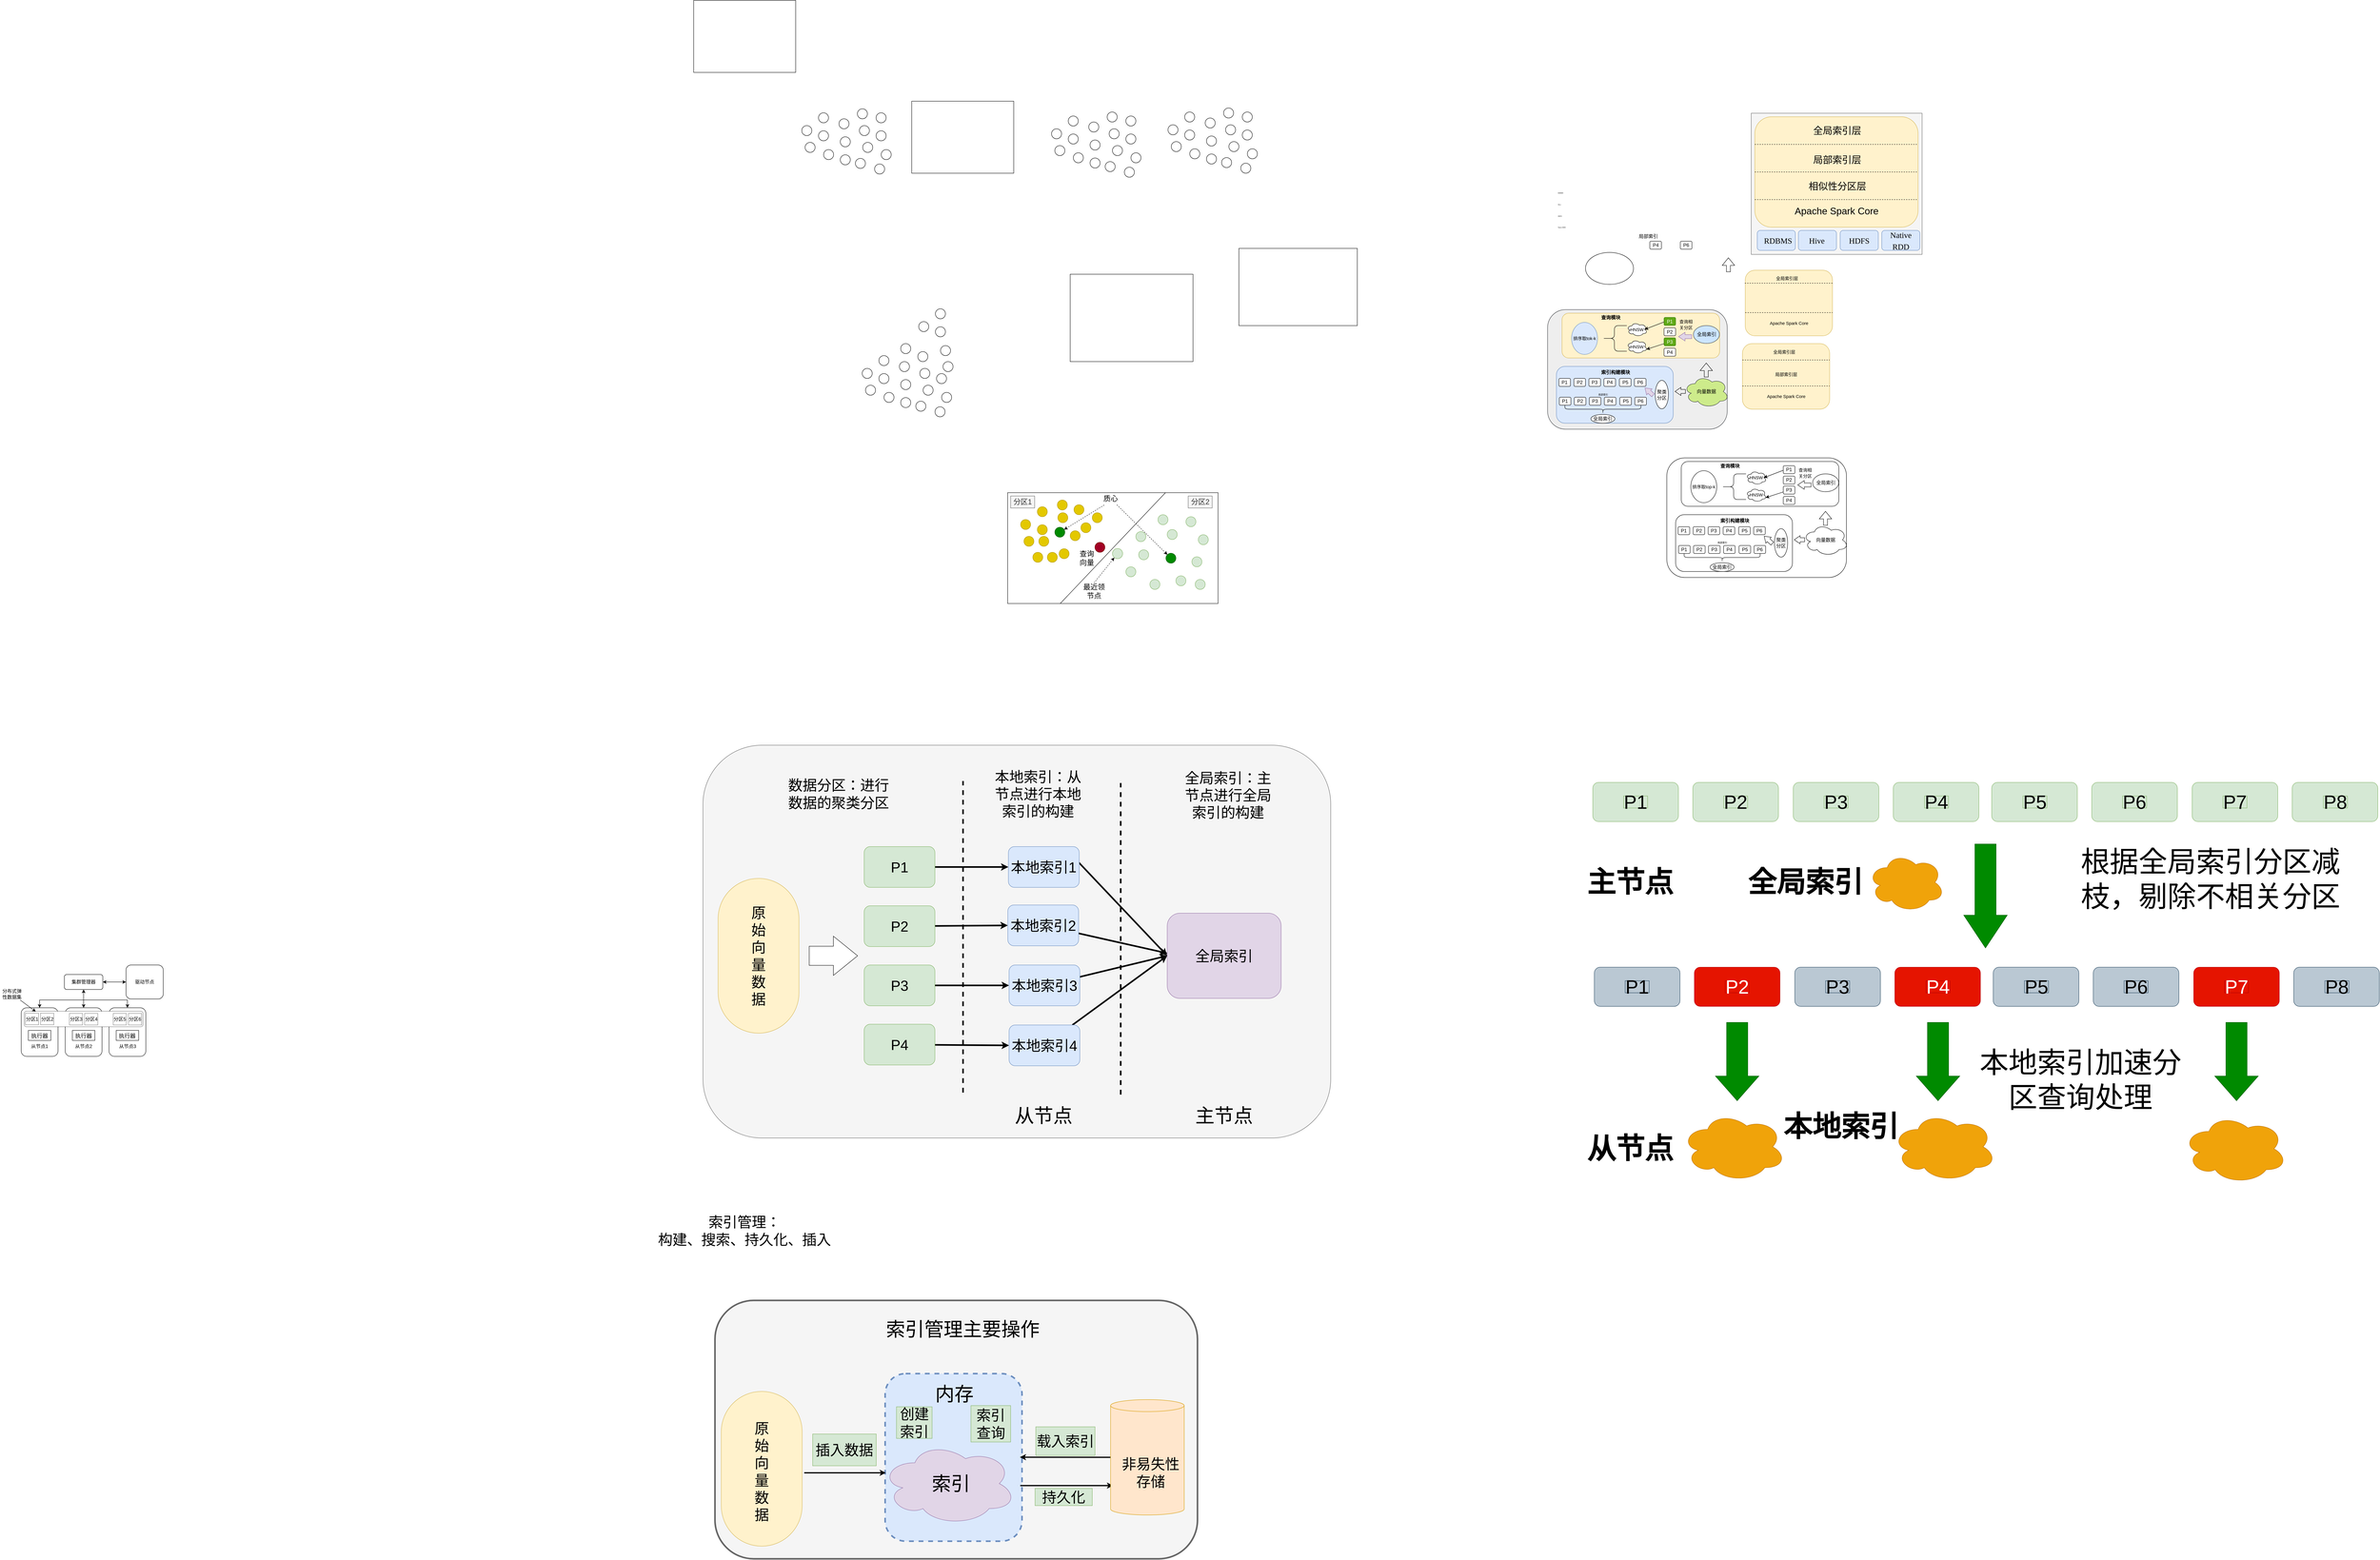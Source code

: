 <mxfile version="16.5.2" type="github">
  <diagram id="qIW5ML4J-Icw4jlsT2Hg" name="Page-1">
    <mxGraphModel dx="6290" dy="3588" grid="0" gridSize="10" guides="1" tooltips="1" connect="1" arrows="1" fold="1" page="0" pageScale="1" pageWidth="827" pageHeight="1169" math="0" shadow="0">
      <root>
        <mxCell id="0" />
        <mxCell id="1" parent="0" />
        <mxCell id="RVL7CtdNzcZAW8XK7SDM-1" value="" style="rounded=0;whiteSpace=wrap;html=1;fillColor=#f5f5f5;fontColor=#333333;strokeColor=#666666;" parent="1" vertex="1">
          <mxGeometry x="480" y="-1675" width="427" height="353" as="geometry" />
        </mxCell>
        <mxCell id="DyQA5WAz914mw7-BLqGP-5" value="" style="rounded=0;whiteSpace=wrap;html=1;" parent="1" vertex="1">
          <mxGeometry x="-1378.53" y="-726.25" width="525.91" height="277" as="geometry" />
        </mxCell>
        <mxCell id="CZmBOX2CGXczauoR-C34-1" value="" style="rounded=1;whiteSpace=wrap;html=1;fontSize=36;strokeWidth=4;fillColor=#f5f5f5;fontColor=#333333;strokeColor=#666666;" parent="1" vertex="1">
          <mxGeometry x="-2110" y="1293" width="1206" height="646" as="geometry" />
        </mxCell>
        <mxCell id="CZmBOX2CGXczauoR-C34-2" value="" style="rounded=1;whiteSpace=wrap;html=1;fontSize=48;dashed=1;strokeWidth=4;fillColor=#dae8fc;strokeColor=#6c8ebf;" parent="1" vertex="1">
          <mxGeometry x="-1684.73" y="1476" width="342.12" height="419" as="geometry" />
        </mxCell>
        <mxCell id="CZmBOX2CGXczauoR-C34-3" value="" style="rounded=1;whiteSpace=wrap;html=1;fontSize=36;fillColor=#f5f5f5;fontColor=#333333;strokeColor=#666666;" parent="1" vertex="1">
          <mxGeometry x="-2140" y="-95" width="1569" height="982" as="geometry" />
        </mxCell>
        <mxCell id="CZmBOX2CGXczauoR-C34-4" value="" style="rounded=1;whiteSpace=wrap;html=1;fontSize=24;arcSize=50;direction=south;fillColor=#fff2cc;strokeColor=#d6b656;" parent="1" vertex="1">
          <mxGeometry x="-2102.25" y="238" width="202.25" height="387" as="geometry" />
        </mxCell>
        <mxCell id="CZmBOX2CGXczauoR-C34-5" value="&lt;font style=&quot;font-size: 36px&quot;&gt;原始向量数据&lt;/font&gt;" style="text;html=1;strokeColor=none;fillColor=none;align=center;verticalAlign=middle;whiteSpace=wrap;rounded=0;fontSize=24;" parent="1" vertex="1">
          <mxGeometry x="-2033.12" y="301.5" width="64" height="260" as="geometry" />
        </mxCell>
        <mxCell id="CZmBOX2CGXczauoR-C34-6" style="edgeStyle=none;rounded=0;orthogonalLoop=1;jettySize=auto;html=1;entryX=0;entryY=0.5;entryDx=0;entryDy=0;fontSize=36;strokeWidth=4;" parent="1" source="CZmBOX2CGXczauoR-C34-7" target="CZmBOX2CGXczauoR-C34-19" edge="1">
          <mxGeometry relative="1" as="geometry" />
        </mxCell>
        <mxCell id="CZmBOX2CGXczauoR-C34-7" value="P1" style="rounded=1;whiteSpace=wrap;html=1;fontSize=36;fillColor=#d5e8d4;strokeColor=#82b366;" parent="1" vertex="1">
          <mxGeometry x="-1737.25" y="158.5" width="177" height="102" as="geometry" />
        </mxCell>
        <mxCell id="CZmBOX2CGXczauoR-C34-8" style="edgeStyle=none;rounded=0;orthogonalLoop=1;jettySize=auto;html=1;entryX=0;entryY=0.5;entryDx=0;entryDy=0;fontSize=36;strokeWidth=4;" parent="1" source="CZmBOX2CGXczauoR-C34-9" target="CZmBOX2CGXczauoR-C34-21" edge="1">
          <mxGeometry relative="1" as="geometry" />
        </mxCell>
        <mxCell id="CZmBOX2CGXczauoR-C34-9" value="P2" style="rounded=1;whiteSpace=wrap;html=1;fontSize=36;fillColor=#d5e8d4;strokeColor=#82b366;" parent="1" vertex="1">
          <mxGeometry x="-1737.25" y="306.5" width="177" height="102" as="geometry" />
        </mxCell>
        <mxCell id="CZmBOX2CGXczauoR-C34-10" style="edgeStyle=none;rounded=0;orthogonalLoop=1;jettySize=auto;html=1;entryX=0;entryY=0.5;entryDx=0;entryDy=0;fontSize=36;strokeWidth=4;" parent="1" source="CZmBOX2CGXczauoR-C34-11" target="CZmBOX2CGXczauoR-C34-23" edge="1">
          <mxGeometry relative="1" as="geometry" />
        </mxCell>
        <mxCell id="CZmBOX2CGXczauoR-C34-11" value="P3" style="rounded=1;whiteSpace=wrap;html=1;fontSize=36;fillColor=#d5e8d4;strokeColor=#82b366;" parent="1" vertex="1">
          <mxGeometry x="-1737.25" y="454.5" width="177" height="102" as="geometry" />
        </mxCell>
        <mxCell id="CZmBOX2CGXczauoR-C34-12" style="edgeStyle=none;rounded=0;orthogonalLoop=1;jettySize=auto;html=1;entryX=0;entryY=0.5;entryDx=0;entryDy=0;fontSize=36;strokeWidth=4;" parent="1" source="CZmBOX2CGXczauoR-C34-13" target="CZmBOX2CGXczauoR-C34-25" edge="1">
          <mxGeometry relative="1" as="geometry" />
        </mxCell>
        <mxCell id="CZmBOX2CGXczauoR-C34-13" value="P4" style="rounded=1;whiteSpace=wrap;html=1;fontSize=36;fillColor=#d5e8d4;strokeColor=#82b366;" parent="1" vertex="1">
          <mxGeometry x="-1737.25" y="602.5" width="177" height="102" as="geometry" />
        </mxCell>
        <mxCell id="CZmBOX2CGXczauoR-C34-14" value="" style="shape=singleArrow;whiteSpace=wrap;html=1;fontSize=36;arrowWidth=0.486;arrowSize=0.5;" parent="1" vertex="1">
          <mxGeometry x="-1874.5" y="382.5" width="121" height="98" as="geometry" />
        </mxCell>
        <mxCell id="CZmBOX2CGXczauoR-C34-15" value="&lt;font style=&quot;font-size: 36px&quot;&gt;数据分区：进行数据的聚类分区&lt;/font&gt;" style="text;html=1;strokeColor=none;fillColor=none;align=center;verticalAlign=middle;whiteSpace=wrap;rounded=0;fontSize=36;" parent="1" vertex="1">
          <mxGeometry x="-1934.2" y="-33.5" width="266.25" height="120" as="geometry" />
        </mxCell>
        <mxCell id="CZmBOX2CGXczauoR-C34-16" value="" style="endArrow=none;html=1;rounded=0;fontSize=36;dashed=1;strokeWidth=4;" parent="1" edge="1">
          <mxGeometry width="50" height="50" relative="1" as="geometry">
            <mxPoint x="-1490.05" y="773.5" as="sourcePoint" />
            <mxPoint x="-1490.05" y="-5.5" as="targetPoint" />
          </mxGeometry>
        </mxCell>
        <mxCell id="CZmBOX2CGXczauoR-C34-17" value="" style="endArrow=none;html=1;rounded=0;fontSize=36;dashed=1;strokeWidth=4;" parent="1" edge="1">
          <mxGeometry width="50" height="50" relative="1" as="geometry">
            <mxPoint x="-1095.94" y="778.5" as="sourcePoint" />
            <mxPoint x="-1095.94" y="-0.5" as="targetPoint" />
          </mxGeometry>
        </mxCell>
        <mxCell id="CZmBOX2CGXczauoR-C34-18" style="edgeStyle=none;rounded=0;orthogonalLoop=1;jettySize=auto;html=1;entryX=0;entryY=0.5;entryDx=0;entryDy=0;fontSize=36;strokeWidth=4;" parent="1" target="CZmBOX2CGXczauoR-C34-28" edge="1">
          <mxGeometry relative="1" as="geometry">
            <mxPoint x="-1204.25" y="194.5" as="sourcePoint" />
          </mxGeometry>
        </mxCell>
        <mxCell id="CZmBOX2CGXczauoR-C34-19" value="本地索引1" style="rounded=1;whiteSpace=wrap;html=1;fontSize=36;fillColor=#dae8fc;strokeColor=#6c8ebf;" parent="1" vertex="1">
          <mxGeometry x="-1376.63" y="158.5" width="177" height="102" as="geometry" />
        </mxCell>
        <mxCell id="CZmBOX2CGXczauoR-C34-20" style="edgeStyle=none;rounded=0;orthogonalLoop=1;jettySize=auto;html=1;entryX=0.003;entryY=0.471;entryDx=0;entryDy=0;entryPerimeter=0;fontSize=36;strokeWidth=4;" parent="1" source="CZmBOX2CGXczauoR-C34-21" target="CZmBOX2CGXczauoR-C34-28" edge="1">
          <mxGeometry relative="1" as="geometry" />
        </mxCell>
        <mxCell id="CZmBOX2CGXczauoR-C34-21" value="本地索引2" style="rounded=1;whiteSpace=wrap;html=1;fontSize=36;fillColor=#dae8fc;strokeColor=#6c8ebf;" parent="1" vertex="1">
          <mxGeometry x="-1378.12" y="304.5" width="177" height="102" as="geometry" />
        </mxCell>
        <mxCell id="CZmBOX2CGXczauoR-C34-22" style="edgeStyle=none;rounded=0;orthogonalLoop=1;jettySize=auto;html=1;entryX=0;entryY=0.5;entryDx=0;entryDy=0;fontSize=36;strokeWidth=4;" parent="1" source="CZmBOX2CGXczauoR-C34-23" target="CZmBOX2CGXczauoR-C34-28" edge="1">
          <mxGeometry relative="1" as="geometry" />
        </mxCell>
        <mxCell id="CZmBOX2CGXczauoR-C34-23" value="本地索引3" style="rounded=1;whiteSpace=wrap;html=1;fontSize=36;fillColor=#dae8fc;strokeColor=#6c8ebf;" parent="1" vertex="1">
          <mxGeometry x="-1375" y="454.5" width="177" height="102" as="geometry" />
        </mxCell>
        <mxCell id="CZmBOX2CGXczauoR-C34-24" style="edgeStyle=none;rounded=0;orthogonalLoop=1;jettySize=auto;html=1;entryX=0;entryY=0.5;entryDx=0;entryDy=0;fontSize=36;strokeWidth=4;" parent="1" source="CZmBOX2CGXczauoR-C34-25" target="CZmBOX2CGXczauoR-C34-28" edge="1">
          <mxGeometry relative="1" as="geometry" />
        </mxCell>
        <mxCell id="CZmBOX2CGXczauoR-C34-25" value="本地索引4" style="rounded=1;whiteSpace=wrap;html=1;fontSize=36;fillColor=#dae8fc;strokeColor=#6c8ebf;" parent="1" vertex="1">
          <mxGeometry x="-1375" y="604.5" width="177" height="102" as="geometry" />
        </mxCell>
        <mxCell id="CZmBOX2CGXczauoR-C34-26" value="本地索引：从节点进行本地索引的构建" style="text;html=1;strokeColor=none;fillColor=none;align=center;verticalAlign=middle;whiteSpace=wrap;rounded=0;fontSize=36;" parent="1" vertex="1">
          <mxGeometry x="-1415.49" y="-45" width="224.74" height="143" as="geometry" />
        </mxCell>
        <mxCell id="CZmBOX2CGXczauoR-C34-27" value="全局索引：主节点进行全局索引的构建" style="text;html=1;strokeColor=none;fillColor=none;align=center;verticalAlign=middle;whiteSpace=wrap;rounded=0;fontSize=36;" parent="1" vertex="1">
          <mxGeometry x="-940.12" y="-41.5" width="224.74" height="143" as="geometry" />
        </mxCell>
        <mxCell id="CZmBOX2CGXczauoR-C34-28" value="全局索引" style="rounded=1;whiteSpace=wrap;html=1;fontSize=36;fillColor=#e1d5e7;strokeColor=#9673a6;" parent="1" vertex="1">
          <mxGeometry x="-979.72" y="325" width="284.72" height="213" as="geometry" />
        </mxCell>
        <mxCell id="CZmBOX2CGXczauoR-C34-29" value="索引管理：&lt;br&gt;构建、搜索、持久化、插入&lt;br&gt;" style="text;html=1;strokeColor=none;fillColor=none;align=center;verticalAlign=middle;whiteSpace=wrap;rounded=0;fontSize=36;" parent="1" vertex="1">
          <mxGeometry x="-2286.75" y="979" width="502" height="280" as="geometry" />
        </mxCell>
        <mxCell id="CZmBOX2CGXczauoR-C34-30" style="edgeStyle=none;rounded=0;orthogonalLoop=1;jettySize=auto;html=1;fontSize=36;strokeWidth=3;" parent="1" edge="1">
          <mxGeometry relative="1" as="geometry">
            <mxPoint x="-1347" y="1756" as="sourcePoint" />
            <mxPoint x="-1115" y="1756" as="targetPoint" />
          </mxGeometry>
        </mxCell>
        <mxCell id="CZmBOX2CGXczauoR-C34-31" value="" style="ellipse;shape=cloud;whiteSpace=wrap;html=1;fontSize=36;fillColor=#e1d5e7;strokeColor=#9673a6;" parent="1" vertex="1">
          <mxGeometry x="-1694.73" y="1647" width="337.45" height="208" as="geometry" />
        </mxCell>
        <mxCell id="CZmBOX2CGXczauoR-C34-32" value="" style="rounded=1;whiteSpace=wrap;html=1;fontSize=24;arcSize=50;direction=south;fillColor=#fff2cc;strokeColor=#d6b656;" parent="1" vertex="1">
          <mxGeometry x="-2094.34" y="1520.5" width="202.25" height="387" as="geometry" />
        </mxCell>
        <mxCell id="CZmBOX2CGXczauoR-C34-33" value="&lt;font style=&quot;font-size: 36px&quot;&gt;原始向量数据&lt;/font&gt;" style="text;html=1;strokeColor=none;fillColor=none;align=center;verticalAlign=middle;whiteSpace=wrap;rounded=0;fontSize=24;" parent="1" vertex="1">
          <mxGeometry x="-2025.22" y="1590.5" width="64" height="260" as="geometry" />
        </mxCell>
        <mxCell id="CZmBOX2CGXczauoR-C34-34" style="rounded=0;orthogonalLoop=1;jettySize=auto;html=1;fontSize=36;strokeWidth=3;exitX=0;exitY=0.5;exitDx=0;exitDy=0;exitPerimeter=0;" parent="1" source="CZmBOX2CGXczauoR-C34-35" edge="1">
          <mxGeometry relative="1" as="geometry">
            <mxPoint x="-1348" y="1685" as="targetPoint" />
          </mxGeometry>
        </mxCell>
        <mxCell id="CZmBOX2CGXczauoR-C34-35" value="" style="shape=cylinder3;whiteSpace=wrap;html=1;boundedLbl=1;backgroundOutline=1;size=15;fontSize=36;fillColor=#ffe6cc;strokeColor=#d79b00;" parent="1" vertex="1">
          <mxGeometry x="-1121.23" y="1541" width="184" height="288.5" as="geometry" />
        </mxCell>
        <mxCell id="CZmBOX2CGXczauoR-C34-36" value="持久化" style="text;html=1;strokeColor=#82b366;fillColor=#d5e8d4;align=center;verticalAlign=middle;whiteSpace=wrap;rounded=0;fontSize=36;" parent="1" vertex="1">
          <mxGeometry x="-1309.99" y="1763" width="142.99" height="43" as="geometry" />
        </mxCell>
        <mxCell id="CZmBOX2CGXczauoR-C34-37" value="载入索引" style="text;html=1;strokeColor=#82b366;fillColor=#d5e8d4;align=center;verticalAlign=middle;whiteSpace=wrap;rounded=0;fontSize=36;" parent="1" vertex="1">
          <mxGeometry x="-1308.12" y="1609" width="148" height="72" as="geometry" />
        </mxCell>
        <mxCell id="CZmBOX2CGXczauoR-C34-38" value="插入数据" style="text;html=1;strokeColor=#82b366;fillColor=#d5e8d4;align=center;verticalAlign=middle;whiteSpace=wrap;rounded=0;fontSize=36;" parent="1" vertex="1">
          <mxGeometry x="-1865.86" y="1627" width="159" height="79.5" as="geometry" />
        </mxCell>
        <mxCell id="CZmBOX2CGXczauoR-C34-39" value="&lt;font style=&quot;font-size: 48px&quot;&gt;索引&lt;/font&gt;" style="text;html=1;strokeColor=none;fillColor=none;align=center;verticalAlign=middle;whiteSpace=wrap;rounded=0;fontSize=36;" parent="1" vertex="1">
          <mxGeometry x="-1593.74" y="1736" width="148" height="30" as="geometry" />
        </mxCell>
        <mxCell id="CZmBOX2CGXczauoR-C34-40" value="&lt;font style=&quot;font-size: 48px&quot;&gt;内存&lt;/font&gt;" style="text;html=1;strokeColor=none;fillColor=none;align=center;verticalAlign=middle;whiteSpace=wrap;rounded=0;dashed=1;fontSize=48;" parent="1" vertex="1">
          <mxGeometry x="-1587.99" y="1457" width="153" height="140" as="geometry" />
        </mxCell>
        <mxCell id="CZmBOX2CGXczauoR-C34-41" value="" style="endArrow=classic;html=1;rounded=0;fontSize=36;strokeWidth=3;" parent="1" edge="1">
          <mxGeometry width="50" height="50" relative="1" as="geometry">
            <mxPoint x="-1887" y="1724.0" as="sourcePoint" />
            <mxPoint x="-1683" y="1724.0" as="targetPoint" />
          </mxGeometry>
        </mxCell>
        <mxCell id="CZmBOX2CGXczauoR-C34-42" value="非易失性存储" style="text;html=1;strokeColor=none;fillColor=none;align=center;verticalAlign=middle;whiteSpace=wrap;rounded=0;fontSize=36;" parent="1" vertex="1">
          <mxGeometry x="-1098" y="1702.75" width="154.23" height="43" as="geometry" />
        </mxCell>
        <mxCell id="CZmBOX2CGXczauoR-C34-43" value="创建索引" style="text;html=1;strokeColor=#82b366;fillColor=#d5e8d4;align=center;verticalAlign=middle;whiteSpace=wrap;rounded=0;fontSize=36;" parent="1" vertex="1">
          <mxGeometry x="-1656.38" y="1559" width="89" height="79" as="geometry" />
        </mxCell>
        <mxCell id="CZmBOX2CGXczauoR-C34-44" value="索引查询" style="text;html=1;strokeColor=#82b366;fillColor=#d5e8d4;align=center;verticalAlign=middle;whiteSpace=wrap;rounded=0;fontSize=36;" parent="1" vertex="1">
          <mxGeometry x="-1470.23" y="1556" width="99.23" height="91" as="geometry" />
        </mxCell>
        <mxCell id="CZmBOX2CGXczauoR-C34-45" value="&lt;font style=&quot;font-size: 48px&quot;&gt;索引管理主要操作&lt;/font&gt;" style="text;html=1;strokeColor=none;fillColor=none;align=center;verticalAlign=middle;whiteSpace=wrap;rounded=1;dashed=1;fontSize=48;" parent="1" vertex="1">
          <mxGeometry x="-1700.26" y="1295" width="419" height="140" as="geometry" />
        </mxCell>
        <mxCell id="CZmBOX2CGXczauoR-C34-46" value="&lt;font style=&quot;font-size: 48px&quot;&gt;从节点&lt;/font&gt;" style="text;html=1;strokeColor=none;fillColor=none;align=center;verticalAlign=middle;whiteSpace=wrap;rounded=0;" parent="1" vertex="1">
          <mxGeometry x="-1380.82" y="805" width="185.38" height="52" as="geometry" />
        </mxCell>
        <mxCell id="CZmBOX2CGXczauoR-C34-47" value="&lt;font style=&quot;font-size: 48px&quot;&gt;主节点&lt;/font&gt;" style="text;html=1;strokeColor=none;fillColor=none;align=center;verticalAlign=middle;whiteSpace=wrap;rounded=0;" parent="1" vertex="1">
          <mxGeometry x="-930.05" y="816" width="185.38" height="30" as="geometry" />
        </mxCell>
        <mxCell id="2JOY8OT8ZH7SU-0Lw7vG-3" value="" style="rounded=1;whiteSpace=wrap;html=1;fillColor=#d5e8d4;strokeColor=#82b366;" parent="1" vertex="1">
          <mxGeometry x="84" y="-2" width="214" height="98" as="geometry" />
        </mxCell>
        <mxCell id="2JOY8OT8ZH7SU-0Lw7vG-4" value="" style="rounded=1;whiteSpace=wrap;html=1;fillColor=#d5e8d4;strokeColor=#82b366;" parent="1" vertex="1">
          <mxGeometry x="334" y="-2" width="214" height="98" as="geometry" />
        </mxCell>
        <mxCell id="2JOY8OT8ZH7SU-0Lw7vG-14" value="&lt;font style=&quot;font-size: 48px&quot;&gt;P2&lt;/font&gt;" style="text;html=1;strokeColor=#82b366;fillColor=#d5e8d4;align=center;verticalAlign=middle;whiteSpace=wrap;rounded=0;" parent="1" vertex="1">
          <mxGeometry x="411" y="32" width="60" height="30" as="geometry" />
        </mxCell>
        <mxCell id="2JOY8OT8ZH7SU-0Lw7vG-15" value="&lt;font style=&quot;font-size: 48px&quot;&gt;P1&lt;/font&gt;" style="text;html=1;strokeColor=#82b366;fillColor=#d5e8d4;align=center;verticalAlign=middle;whiteSpace=wrap;rounded=0;" parent="1" vertex="1">
          <mxGeometry x="161" y="32" width="60" height="30" as="geometry" />
        </mxCell>
        <mxCell id="2JOY8OT8ZH7SU-0Lw7vG-20" value="" style="rounded=1;whiteSpace=wrap;html=1;fillColor=#d5e8d4;strokeColor=#82b366;" parent="1" vertex="1">
          <mxGeometry x="585" y="-2" width="214" height="98" as="geometry" />
        </mxCell>
        <mxCell id="2JOY8OT8ZH7SU-0Lw7vG-21" value="" style="rounded=1;whiteSpace=wrap;html=1;fillColor=#d5e8d4;strokeColor=#82b366;" parent="1" vertex="1">
          <mxGeometry x="835" y="-2" width="214" height="98" as="geometry" />
        </mxCell>
        <mxCell id="2JOY8OT8ZH7SU-0Lw7vG-22" value="&lt;font style=&quot;font-size: 48px&quot;&gt;P4&lt;/font&gt;" style="text;html=1;strokeColor=#82b366;fillColor=#d5e8d4;align=center;verticalAlign=middle;whiteSpace=wrap;rounded=0;" parent="1" vertex="1">
          <mxGeometry x="913" y="32" width="60" height="30" as="geometry" />
        </mxCell>
        <mxCell id="2JOY8OT8ZH7SU-0Lw7vG-23" value="&lt;font style=&quot;font-size: 48px&quot;&gt;P3&lt;/font&gt;" style="text;html=1;strokeColor=#82b366;fillColor=#d5e8d4;align=center;verticalAlign=middle;whiteSpace=wrap;rounded=0;" parent="1" vertex="1">
          <mxGeometry x="662" y="32" width="60" height="30" as="geometry" />
        </mxCell>
        <mxCell id="2JOY8OT8ZH7SU-0Lw7vG-24" value="" style="rounded=1;whiteSpace=wrap;html=1;fillColor=#d5e8d4;strokeColor=#82b366;" parent="1" vertex="1">
          <mxGeometry x="1081" y="-2" width="214" height="98" as="geometry" />
        </mxCell>
        <mxCell id="2JOY8OT8ZH7SU-0Lw7vG-25" value="" style="rounded=1;whiteSpace=wrap;html=1;fillColor=#d5e8d4;strokeColor=#82b366;" parent="1" vertex="1">
          <mxGeometry x="1331" y="-2" width="214" height="98" as="geometry" />
        </mxCell>
        <mxCell id="2JOY8OT8ZH7SU-0Lw7vG-26" value="&lt;font style=&quot;font-size: 48px&quot;&gt;P6&lt;/font&gt;" style="text;html=1;strokeColor=#82b366;fillColor=#d5e8d4;align=center;verticalAlign=middle;whiteSpace=wrap;rounded=0;" parent="1" vertex="1">
          <mxGeometry x="1408" y="32" width="60" height="30" as="geometry" />
        </mxCell>
        <mxCell id="2JOY8OT8ZH7SU-0Lw7vG-27" value="&lt;font style=&quot;font-size: 48px&quot;&gt;P5&lt;/font&gt;" style="text;html=1;strokeColor=#82b366;fillColor=#d5e8d4;align=center;verticalAlign=middle;whiteSpace=wrap;rounded=0;" parent="1" vertex="1">
          <mxGeometry x="1159" y="32" width="60" height="30" as="geometry" />
        </mxCell>
        <mxCell id="2JOY8OT8ZH7SU-0Lw7vG-28" value="" style="rounded=1;whiteSpace=wrap;html=1;fillColor=#d5e8d4;strokeColor=#82b366;" parent="1" vertex="1">
          <mxGeometry x="1582" y="-2" width="214" height="98" as="geometry" />
        </mxCell>
        <mxCell id="2JOY8OT8ZH7SU-0Lw7vG-29" value="" style="rounded=1;whiteSpace=wrap;html=1;fillColor=#d5e8d4;strokeColor=#82b366;" parent="1" vertex="1">
          <mxGeometry x="1832" y="-2" width="214" height="98" as="geometry" />
        </mxCell>
        <mxCell id="2JOY8OT8ZH7SU-0Lw7vG-30" value="&lt;font style=&quot;font-size: 48px&quot;&gt;P8&lt;/font&gt;" style="text;html=1;strokeColor=#82b366;fillColor=#d5e8d4;align=center;verticalAlign=middle;whiteSpace=wrap;rounded=0;" parent="1" vertex="1">
          <mxGeometry x="1910" y="32" width="60" height="30" as="geometry" />
        </mxCell>
        <mxCell id="2JOY8OT8ZH7SU-0Lw7vG-31" value="&lt;font style=&quot;font-size: 48px&quot;&gt;P7&lt;/font&gt;" style="text;html=1;strokeColor=#82b366;fillColor=#d5e8d4;align=center;verticalAlign=middle;whiteSpace=wrap;rounded=0;" parent="1" vertex="1">
          <mxGeometry x="1659" y="32" width="60" height="30" as="geometry" />
        </mxCell>
        <mxCell id="2JOY8OT8ZH7SU-0Lw7vG-32" value="" style="shape=singleArrow;direction=south;whiteSpace=wrap;html=1;fontSize=48;arrowWidth=0.486;arrowSize=0.316;fillColor=#008a00;fontColor=#ffffff;strokeColor=#005700;" parent="1" vertex="1">
          <mxGeometry x="1011" y="152" width="109" height="260" as="geometry" />
        </mxCell>
        <mxCell id="2JOY8OT8ZH7SU-0Lw7vG-33" value="" style="ellipse;shape=cloud;whiteSpace=wrap;html=1;fontSize=48;fillColor=#f0a30a;fontColor=#000000;strokeColor=#BD7000;" parent="1" vertex="1">
          <mxGeometry x="772" y="174" width="191" height="148" as="geometry" />
        </mxCell>
        <mxCell id="2JOY8OT8ZH7SU-0Lw7vG-34" value="&lt;b&gt;&lt;font style=&quot;font-size: 72px&quot;&gt;全局索引&lt;/font&gt;&lt;/b&gt;" style="text;html=1;strokeColor=none;fillColor=none;align=center;verticalAlign=middle;whiteSpace=wrap;rounded=0;fontSize=48;" parent="1" vertex="1">
          <mxGeometry x="463" y="233" width="305" height="30" as="geometry" />
        </mxCell>
        <mxCell id="2JOY8OT8ZH7SU-0Lw7vG-35" value="根据全局索引分区减枝，剔除不相关分区" style="text;html=1;strokeColor=none;fillColor=none;align=center;verticalAlign=middle;whiteSpace=wrap;rounded=0;fontSize=72;" parent="1" vertex="1">
          <mxGeometry x="1285" y="225" width="686" height="30" as="geometry" />
        </mxCell>
        <mxCell id="2JOY8OT8ZH7SU-0Lw7vG-36" value="" style="rounded=1;whiteSpace=wrap;html=1;fillColor=#bac8d3;strokeColor=#23445d;" parent="1" vertex="1">
          <mxGeometry x="87.86" y="460" width="214" height="98" as="geometry" />
        </mxCell>
        <mxCell id="2JOY8OT8ZH7SU-0Lw7vG-37" value="" style="rounded=1;whiteSpace=wrap;html=1;fillColor=#e51400;strokeColor=#B20000;fontColor=#ffffff;" parent="1" vertex="1">
          <mxGeometry x="337.86" y="460" width="214" height="98" as="geometry" />
        </mxCell>
        <mxCell id="2JOY8OT8ZH7SU-0Lw7vG-38" value="&lt;font style=&quot;font-size: 48px&quot;&gt;P2&lt;/font&gt;" style="text;html=1;strokeColor=#B20000;fillColor=#e51400;align=center;verticalAlign=middle;whiteSpace=wrap;rounded=0;fontColor=#ffffff;" parent="1" vertex="1">
          <mxGeometry x="414.86" y="494" width="60" height="30" as="geometry" />
        </mxCell>
        <mxCell id="2JOY8OT8ZH7SU-0Lw7vG-39" value="&lt;font style=&quot;font-size: 48px&quot;&gt;P1&lt;/font&gt;" style="text;html=1;strokeColor=#23445d;fillColor=#bac8d3;align=center;verticalAlign=middle;whiteSpace=wrap;rounded=0;" parent="1" vertex="1">
          <mxGeometry x="164.86" y="494" width="60" height="30" as="geometry" />
        </mxCell>
        <mxCell id="2JOY8OT8ZH7SU-0Lw7vG-40" value="" style="rounded=1;whiteSpace=wrap;html=1;fillColor=#bac8d3;strokeColor=#23445d;" parent="1" vertex="1">
          <mxGeometry x="588.86" y="460" width="214" height="98" as="geometry" />
        </mxCell>
        <mxCell id="2JOY8OT8ZH7SU-0Lw7vG-41" value="" style="rounded=1;whiteSpace=wrap;html=1;fillColor=#e51400;strokeColor=#B20000;fontColor=#ffffff;" parent="1" vertex="1">
          <mxGeometry x="838.86" y="460" width="214" height="98" as="geometry" />
        </mxCell>
        <mxCell id="2JOY8OT8ZH7SU-0Lw7vG-42" value="&lt;font style=&quot;font-size: 48px&quot;&gt;P4&lt;/font&gt;" style="text;html=1;strokeColor=#B20000;fillColor=#e51400;align=center;verticalAlign=middle;whiteSpace=wrap;rounded=0;fontColor=#ffffff;" parent="1" vertex="1">
          <mxGeometry x="916.86" y="494" width="60" height="30" as="geometry" />
        </mxCell>
        <mxCell id="2JOY8OT8ZH7SU-0Lw7vG-43" value="&lt;font style=&quot;font-size: 48px&quot;&gt;P3&lt;/font&gt;" style="text;html=1;strokeColor=#23445d;fillColor=#bac8d3;align=center;verticalAlign=middle;whiteSpace=wrap;rounded=0;" parent="1" vertex="1">
          <mxGeometry x="665.86" y="494" width="60" height="30" as="geometry" />
        </mxCell>
        <mxCell id="2JOY8OT8ZH7SU-0Lw7vG-44" value="" style="rounded=1;whiteSpace=wrap;html=1;fillColor=#bac8d3;strokeColor=#23445d;" parent="1" vertex="1">
          <mxGeometry x="1084.86" y="460" width="214" height="98" as="geometry" />
        </mxCell>
        <mxCell id="2JOY8OT8ZH7SU-0Lw7vG-45" value="" style="rounded=1;whiteSpace=wrap;html=1;fillColor=#bac8d3;strokeColor=#23445d;" parent="1" vertex="1">
          <mxGeometry x="1334.86" y="460" width="214" height="98" as="geometry" />
        </mxCell>
        <mxCell id="2JOY8OT8ZH7SU-0Lw7vG-46" value="&lt;font style=&quot;font-size: 48px&quot;&gt;P6&lt;/font&gt;" style="text;html=1;strokeColor=#23445d;fillColor=#bac8d3;align=center;verticalAlign=middle;whiteSpace=wrap;rounded=0;" parent="1" vertex="1">
          <mxGeometry x="1411.86" y="494" width="60" height="30" as="geometry" />
        </mxCell>
        <mxCell id="2JOY8OT8ZH7SU-0Lw7vG-47" value="&lt;font style=&quot;font-size: 48px&quot;&gt;P5&lt;/font&gt;" style="text;html=1;strokeColor=#23445d;fillColor=#bac8d3;align=center;verticalAlign=middle;whiteSpace=wrap;rounded=0;" parent="1" vertex="1">
          <mxGeometry x="1162.86" y="494" width="60" height="30" as="geometry" />
        </mxCell>
        <mxCell id="2JOY8OT8ZH7SU-0Lw7vG-48" value="" style="rounded=1;whiteSpace=wrap;html=1;fillColor=#e51400;strokeColor=#B20000;fontColor=#ffffff;" parent="1" vertex="1">
          <mxGeometry x="1585.86" y="460" width="214" height="98" as="geometry" />
        </mxCell>
        <mxCell id="2JOY8OT8ZH7SU-0Lw7vG-49" value="" style="rounded=1;whiteSpace=wrap;html=1;fillColor=#bac8d3;strokeColor=#23445d;" parent="1" vertex="1">
          <mxGeometry x="1835.86" y="460" width="214" height="98" as="geometry" />
        </mxCell>
        <mxCell id="2JOY8OT8ZH7SU-0Lw7vG-50" value="&lt;font style=&quot;font-size: 48px&quot;&gt;P8&lt;/font&gt;" style="text;html=1;strokeColor=#23445d;fillColor=#bac8d3;align=center;verticalAlign=middle;whiteSpace=wrap;rounded=0;" parent="1" vertex="1">
          <mxGeometry x="1913.86" y="494" width="60" height="30" as="geometry" />
        </mxCell>
        <mxCell id="2JOY8OT8ZH7SU-0Lw7vG-51" value="&lt;font style=&quot;font-size: 48px&quot;&gt;P7&lt;/font&gt;" style="text;html=1;strokeColor=#B20000;fillColor=#e51400;align=center;verticalAlign=middle;whiteSpace=wrap;rounded=0;fontColor=#ffffff;" parent="1" vertex="1">
          <mxGeometry x="1662.86" y="494" width="60" height="30" as="geometry" />
        </mxCell>
        <mxCell id="2JOY8OT8ZH7SU-0Lw7vG-52" value="" style="shape=singleArrow;direction=south;whiteSpace=wrap;html=1;fontSize=48;arrowWidth=0.486;arrowSize=0.316;fillColor=#008a00;fontColor=#ffffff;strokeColor=#005700;" parent="1" vertex="1">
          <mxGeometry x="390.36" y="598" width="109" height="196" as="geometry" />
        </mxCell>
        <mxCell id="2JOY8OT8ZH7SU-0Lw7vG-53" value="" style="shape=singleArrow;direction=south;whiteSpace=wrap;html=1;fontSize=48;arrowWidth=0.486;arrowSize=0.316;fillColor=#008a00;fontColor=#ffffff;strokeColor=#005700;" parent="1" vertex="1">
          <mxGeometry x="892.36" y="598" width="109" height="196" as="geometry" />
        </mxCell>
        <mxCell id="2JOY8OT8ZH7SU-0Lw7vG-54" value="" style="shape=singleArrow;direction=south;whiteSpace=wrap;html=1;fontSize=48;arrowWidth=0.486;arrowSize=0.316;fillColor=#008a00;fontColor=#ffffff;strokeColor=#005700;" parent="1" vertex="1">
          <mxGeometry x="1638.36" y="598" width="109" height="196" as="geometry" />
        </mxCell>
        <mxCell id="2JOY8OT8ZH7SU-0Lw7vG-55" value="" style="ellipse;shape=cloud;whiteSpace=wrap;html=1;fontSize=72;fillColor=#f0a30a;fontColor=#000000;strokeColor=#BD7000;" parent="1" vertex="1">
          <mxGeometry x="306" y="822" width="260" height="174" as="geometry" />
        </mxCell>
        <mxCell id="2JOY8OT8ZH7SU-0Lw7vG-56" value="" style="ellipse;shape=cloud;whiteSpace=wrap;html=1;fontSize=72;fillColor=#f0a30a;fontColor=#000000;strokeColor=#BD7000;" parent="1" vertex="1">
          <mxGeometry x="832" y="822" width="260" height="174" as="geometry" />
        </mxCell>
        <mxCell id="2JOY8OT8ZH7SU-0Lw7vG-57" value="" style="ellipse;shape=cloud;whiteSpace=wrap;html=1;fontSize=72;fillColor=#f0a30a;fontColor=#000000;strokeColor=#BD7000;" parent="1" vertex="1">
          <mxGeometry x="1559" y="827" width="260" height="174" as="geometry" />
        </mxCell>
        <mxCell id="2JOY8OT8ZH7SU-0Lw7vG-58" value="&lt;b&gt;&lt;font style=&quot;font-size: 72px&quot;&gt;本地索引&lt;/font&gt;&lt;/b&gt;" style="text;html=1;strokeColor=none;fillColor=none;align=center;verticalAlign=middle;whiteSpace=wrap;rounded=0;fontSize=48;" parent="1" vertex="1">
          <mxGeometry x="551.86" y="844" width="305" height="30" as="geometry" />
        </mxCell>
        <mxCell id="2JOY8OT8ZH7SU-0Lw7vG-59" value="&lt;span style=&quot;font-size: 72px&quot;&gt;&lt;b&gt;主节点&lt;/b&gt;&lt;/span&gt;" style="text;html=1;strokeColor=none;fillColor=none;align=center;verticalAlign=middle;whiteSpace=wrap;rounded=0;fontSize=48;" parent="1" vertex="1">
          <mxGeometry x="25" y="233" width="305" height="30" as="geometry" />
        </mxCell>
        <mxCell id="2JOY8OT8ZH7SU-0Lw7vG-60" value="&lt;span style=&quot;font-size: 72px&quot;&gt;&lt;b&gt;从节点&lt;/b&gt;&lt;/span&gt;" style="text;html=1;strokeColor=none;fillColor=none;align=center;verticalAlign=middle;whiteSpace=wrap;rounded=0;fontSize=48;" parent="1" vertex="1">
          <mxGeometry x="25" y="899" width="305" height="30" as="geometry" />
        </mxCell>
        <mxCell id="2JOY8OT8ZH7SU-0Lw7vG-61" value="本地索引加速分区查询处理" style="text;html=1;strokeColor=none;fillColor=none;align=center;verticalAlign=middle;whiteSpace=wrap;rounded=0;fontSize=72;" parent="1" vertex="1">
          <mxGeometry x="1018" y="727" width="570" height="30" as="geometry" />
        </mxCell>
        <mxCell id="DyQA5WAz914mw7-BLqGP-6" style="rounded=0;orthogonalLoop=1;jettySize=auto;html=1;entryX=0.25;entryY=1;entryDx=0;entryDy=0;" parent="1" source="DyQA5WAz914mw7-BLqGP-5" target="DyQA5WAz914mw7-BLqGP-5" edge="1">
          <mxGeometry relative="1" as="geometry" />
        </mxCell>
        <mxCell id="DyQA5WAz914mw7-BLqGP-7" style="edgeStyle=none;rounded=0;orthogonalLoop=1;jettySize=auto;html=1;entryX=0.25;entryY=1;entryDx=0;entryDy=0;" parent="1" source="DyQA5WAz914mw7-BLqGP-5" target="DyQA5WAz914mw7-BLqGP-5" edge="1">
          <mxGeometry relative="1" as="geometry" />
        </mxCell>
        <mxCell id="DyQA5WAz914mw7-BLqGP-8" style="edgeStyle=none;rounded=0;orthogonalLoop=1;jettySize=auto;html=1;entryX=0.25;entryY=1;entryDx=0;entryDy=0;" parent="1" source="DyQA5WAz914mw7-BLqGP-5" target="DyQA5WAz914mw7-BLqGP-5" edge="1">
          <mxGeometry relative="1" as="geometry" />
        </mxCell>
        <mxCell id="DyQA5WAz914mw7-BLqGP-13" value="" style="ellipse;whiteSpace=wrap;html=1;aspect=fixed;" parent="1" vertex="1">
          <mxGeometry x="-1602" y="-1654" width="25" height="25" as="geometry" />
        </mxCell>
        <mxCell id="DyQA5WAz914mw7-BLqGP-14" value="" style="ellipse;whiteSpace=wrap;html=1;aspect=fixed;" parent="1" vertex="1">
          <mxGeometry x="-1560.25" y="-1641" width="25" height="25" as="geometry" />
        </mxCell>
        <mxCell id="DyQA5WAz914mw7-BLqGP-16" value="" style="ellipse;whiteSpace=wrap;html=1;aspect=fixed;" parent="1" vertex="1">
          <mxGeometry x="-1593.74" y="-1612" width="25" height="25" as="geometry" />
        </mxCell>
        <mxCell id="DyQA5WAz914mw7-BLqGP-17" value="" style="ellipse;whiteSpace=wrap;html=1;aspect=fixed;" parent="1" vertex="1">
          <mxGeometry x="-1560.25" y="-1686" width="25" height="25" as="geometry" />
        </mxCell>
        <mxCell id="DyQA5WAz914mw7-BLqGP-32" value="" style="ellipse;whiteSpace=wrap;html=1;aspect=fixed;" parent="1" vertex="1">
          <mxGeometry x="-1547.51" y="-1594" width="25" height="25" as="geometry" />
        </mxCell>
        <mxCell id="DyQA5WAz914mw7-BLqGP-33" value="" style="ellipse;whiteSpace=wrap;html=1;aspect=fixed;" parent="1" vertex="1">
          <mxGeometry x="-1505.76" y="-1581" width="25" height="25" as="geometry" />
        </mxCell>
        <mxCell id="DyQA5WAz914mw7-BLqGP-34" value="" style="ellipse;whiteSpace=wrap;html=1;aspect=fixed;" parent="1" vertex="1">
          <mxGeometry x="-1463" y="-1696" width="25" height="25" as="geometry" />
        </mxCell>
        <mxCell id="DyQA5WAz914mw7-BLqGP-35" value="" style="ellipse;whiteSpace=wrap;html=1;aspect=fixed;" parent="1" vertex="1">
          <mxGeometry x="-1505.76" y="-1626" width="25" height="25" as="geometry" />
        </mxCell>
        <mxCell id="DyQA5WAz914mw7-BLqGP-37" value="" style="ellipse;whiteSpace=wrap;html=1;aspect=fixed;" parent="1" vertex="1">
          <mxGeometry x="-1458.02" y="-1654" width="25" height="25" as="geometry" />
        </mxCell>
        <mxCell id="DyQA5WAz914mw7-BLqGP-38" value="" style="ellipse;whiteSpace=wrap;html=1;aspect=fixed;" parent="1" vertex="1">
          <mxGeometry x="-1416.27" y="-1641" width="25" height="25" as="geometry" />
        </mxCell>
        <mxCell id="DyQA5WAz914mw7-BLqGP-39" value="" style="ellipse;whiteSpace=wrap;html=1;aspect=fixed;" parent="1" vertex="1">
          <mxGeometry x="-1449.76" y="-1612" width="25" height="25" as="geometry" />
        </mxCell>
        <mxCell id="DyQA5WAz914mw7-BLqGP-40" value="" style="ellipse;whiteSpace=wrap;html=1;aspect=fixed;" parent="1" vertex="1">
          <mxGeometry x="-1416.27" y="-1686" width="25" height="25" as="geometry" />
        </mxCell>
        <mxCell id="DyQA5WAz914mw7-BLqGP-41" value="" style="ellipse;whiteSpace=wrap;html=1;aspect=fixed;" parent="1" vertex="1">
          <mxGeometry x="-1403.53" y="-1594" width="25" height="25" as="geometry" />
        </mxCell>
        <mxCell id="DyQA5WAz914mw7-BLqGP-42" value="" style="ellipse;whiteSpace=wrap;html=1;aspect=fixed;" parent="1" vertex="1">
          <mxGeometry x="-1468" y="-1572" width="25" height="25" as="geometry" />
        </mxCell>
        <mxCell id="DyQA5WAz914mw7-BLqGP-43" value="" style="ellipse;whiteSpace=wrap;html=1;aspect=fixed;" parent="1" vertex="1">
          <mxGeometry x="-1509" y="-1671" width="25" height="25" as="geometry" />
        </mxCell>
        <mxCell id="DyQA5WAz914mw7-BLqGP-44" value="" style="ellipse;whiteSpace=wrap;html=1;aspect=fixed;" parent="1" vertex="1">
          <mxGeometry x="-1420" y="-1558" width="25" height="25" as="geometry" />
        </mxCell>
        <mxCell id="DyQA5WAz914mw7-BLqGP-46" value="" style="ellipse;whiteSpace=wrap;html=1;aspect=fixed;" parent="1" vertex="1">
          <mxGeometry x="-1893" y="-1644" width="25" height="25" as="geometry" />
        </mxCell>
        <mxCell id="DyQA5WAz914mw7-BLqGP-47" value="" style="ellipse;whiteSpace=wrap;html=1;aspect=fixed;" parent="1" vertex="1">
          <mxGeometry x="-1851.25" y="-1631" width="25" height="25" as="geometry" />
        </mxCell>
        <mxCell id="DyQA5WAz914mw7-BLqGP-48" value="" style="ellipse;whiteSpace=wrap;html=1;aspect=fixed;" parent="1" vertex="1">
          <mxGeometry x="-1884.74" y="-1602" width="25" height="25" as="geometry" />
        </mxCell>
        <mxCell id="DyQA5WAz914mw7-BLqGP-49" value="" style="ellipse;whiteSpace=wrap;html=1;aspect=fixed;" parent="1" vertex="1">
          <mxGeometry x="-1851.25" y="-1676" width="25" height="25" as="geometry" />
        </mxCell>
        <mxCell id="DyQA5WAz914mw7-BLqGP-50" value="" style="ellipse;whiteSpace=wrap;html=1;aspect=fixed;" parent="1" vertex="1">
          <mxGeometry x="-1838.51" y="-1584" width="25" height="25" as="geometry" />
        </mxCell>
        <mxCell id="DyQA5WAz914mw7-BLqGP-51" value="" style="ellipse;whiteSpace=wrap;html=1;aspect=fixed;" parent="1" vertex="1">
          <mxGeometry x="-1796.76" y="-1571" width="25" height="25" as="geometry" />
        </mxCell>
        <mxCell id="DyQA5WAz914mw7-BLqGP-52" value="" style="ellipse;whiteSpace=wrap;html=1;aspect=fixed;" parent="1" vertex="1">
          <mxGeometry x="-1754" y="-1686" width="25" height="25" as="geometry" />
        </mxCell>
        <mxCell id="DyQA5WAz914mw7-BLqGP-53" value="" style="ellipse;whiteSpace=wrap;html=1;aspect=fixed;" parent="1" vertex="1">
          <mxGeometry x="-1796.76" y="-1616" width="25" height="25" as="geometry" />
        </mxCell>
        <mxCell id="DyQA5WAz914mw7-BLqGP-54" value="" style="ellipse;whiteSpace=wrap;html=1;aspect=fixed;" parent="1" vertex="1">
          <mxGeometry x="-1749.02" y="-1644" width="25" height="25" as="geometry" />
        </mxCell>
        <mxCell id="DyQA5WAz914mw7-BLqGP-55" value="" style="ellipse;whiteSpace=wrap;html=1;aspect=fixed;" parent="1" vertex="1">
          <mxGeometry x="-1707.27" y="-1631" width="25" height="25" as="geometry" />
        </mxCell>
        <mxCell id="DyQA5WAz914mw7-BLqGP-56" value="" style="ellipse;whiteSpace=wrap;html=1;aspect=fixed;" parent="1" vertex="1">
          <mxGeometry x="-1740.76" y="-1602" width="25" height="25" as="geometry" />
        </mxCell>
        <mxCell id="DyQA5WAz914mw7-BLqGP-57" value="" style="ellipse;whiteSpace=wrap;html=1;aspect=fixed;" parent="1" vertex="1">
          <mxGeometry x="-1707.27" y="-1676" width="25" height="25" as="geometry" />
        </mxCell>
        <mxCell id="DyQA5WAz914mw7-BLqGP-58" value="" style="ellipse;whiteSpace=wrap;html=1;aspect=fixed;" parent="1" vertex="1">
          <mxGeometry x="-1694.53" y="-1584" width="25" height="25" as="geometry" />
        </mxCell>
        <mxCell id="DyQA5WAz914mw7-BLqGP-59" value="" style="ellipse;whiteSpace=wrap;html=1;aspect=fixed;" parent="1" vertex="1">
          <mxGeometry x="-1759" y="-1562" width="25" height="25" as="geometry" />
        </mxCell>
        <mxCell id="DyQA5WAz914mw7-BLqGP-60" value="" style="ellipse;whiteSpace=wrap;html=1;aspect=fixed;" parent="1" vertex="1">
          <mxGeometry x="-1800" y="-1661" width="25" height="25" as="geometry" />
        </mxCell>
        <mxCell id="DyQA5WAz914mw7-BLqGP-61" value="" style="ellipse;whiteSpace=wrap;html=1;aspect=fixed;" parent="1" vertex="1">
          <mxGeometry x="-1711" y="-1548" width="25" height="25" as="geometry" />
        </mxCell>
        <mxCell id="DyQA5WAz914mw7-BLqGP-64" value="" style="ellipse;whiteSpace=wrap;html=1;aspect=fixed;" parent="1" vertex="1">
          <mxGeometry x="-977.79" y="-1646" width="25" height="25" as="geometry" />
        </mxCell>
        <mxCell id="DyQA5WAz914mw7-BLqGP-65" value="" style="ellipse;whiteSpace=wrap;html=1;aspect=fixed;" parent="1" vertex="1">
          <mxGeometry x="-936.04" y="-1633" width="25" height="25" as="geometry" />
        </mxCell>
        <mxCell id="DyQA5WAz914mw7-BLqGP-66" value="" style="ellipse;whiteSpace=wrap;html=1;aspect=fixed;" parent="1" vertex="1">
          <mxGeometry x="-969.53" y="-1604" width="25" height="25" as="geometry" />
        </mxCell>
        <mxCell id="DyQA5WAz914mw7-BLqGP-67" value="" style="ellipse;whiteSpace=wrap;html=1;aspect=fixed;" parent="1" vertex="1">
          <mxGeometry x="-936.04" y="-1678" width="25" height="25" as="geometry" />
        </mxCell>
        <mxCell id="DyQA5WAz914mw7-BLqGP-68" value="" style="ellipse;whiteSpace=wrap;html=1;aspect=fixed;" parent="1" vertex="1">
          <mxGeometry x="-923.3" y="-1586" width="25" height="25" as="geometry" />
        </mxCell>
        <mxCell id="DyQA5WAz914mw7-BLqGP-69" value="" style="ellipse;whiteSpace=wrap;html=1;aspect=fixed;" parent="1" vertex="1">
          <mxGeometry x="-881.55" y="-1573" width="25" height="25" as="geometry" />
        </mxCell>
        <mxCell id="DyQA5WAz914mw7-BLqGP-70" value="" style="ellipse;whiteSpace=wrap;html=1;aspect=fixed;" parent="1" vertex="1">
          <mxGeometry x="-838.79" y="-1688" width="25" height="25" as="geometry" />
        </mxCell>
        <mxCell id="DyQA5WAz914mw7-BLqGP-71" value="" style="ellipse;whiteSpace=wrap;html=1;aspect=fixed;" parent="1" vertex="1">
          <mxGeometry x="-881.55" y="-1618" width="25" height="25" as="geometry" />
        </mxCell>
        <mxCell id="DyQA5WAz914mw7-BLqGP-72" value="" style="ellipse;whiteSpace=wrap;html=1;aspect=fixed;" parent="1" vertex="1">
          <mxGeometry x="-833.81" y="-1646" width="25" height="25" as="geometry" />
        </mxCell>
        <mxCell id="DyQA5WAz914mw7-BLqGP-73" value="" style="ellipse;whiteSpace=wrap;html=1;aspect=fixed;" parent="1" vertex="1">
          <mxGeometry x="-792.06" y="-1633" width="25" height="25" as="geometry" />
        </mxCell>
        <mxCell id="DyQA5WAz914mw7-BLqGP-74" value="" style="ellipse;whiteSpace=wrap;html=1;aspect=fixed;" parent="1" vertex="1">
          <mxGeometry x="-825.55" y="-1604" width="25" height="25" as="geometry" />
        </mxCell>
        <mxCell id="DyQA5WAz914mw7-BLqGP-75" value="" style="ellipse;whiteSpace=wrap;html=1;aspect=fixed;" parent="1" vertex="1">
          <mxGeometry x="-792.06" y="-1678" width="25" height="25" as="geometry" />
        </mxCell>
        <mxCell id="DyQA5WAz914mw7-BLqGP-76" value="" style="ellipse;whiteSpace=wrap;html=1;aspect=fixed;" parent="1" vertex="1">
          <mxGeometry x="-779.32" y="-1586" width="25" height="25" as="geometry" />
        </mxCell>
        <mxCell id="DyQA5WAz914mw7-BLqGP-77" value="" style="ellipse;whiteSpace=wrap;html=1;aspect=fixed;" parent="1" vertex="1">
          <mxGeometry x="-843.79" y="-1564" width="25" height="25" as="geometry" />
        </mxCell>
        <mxCell id="DyQA5WAz914mw7-BLqGP-78" value="" style="ellipse;whiteSpace=wrap;html=1;aspect=fixed;" parent="1" vertex="1">
          <mxGeometry x="-884.79" y="-1663" width="25" height="25" as="geometry" />
        </mxCell>
        <mxCell id="DyQA5WAz914mw7-BLqGP-79" value="" style="ellipse;whiteSpace=wrap;html=1;aspect=fixed;" parent="1" vertex="1">
          <mxGeometry x="-795.79" y="-1550" width="25" height="25" as="geometry" />
        </mxCell>
        <mxCell id="DyQA5WAz914mw7-BLqGP-80" value="" style="ellipse;whiteSpace=wrap;html=1;aspect=fixed;" parent="1" vertex="1">
          <mxGeometry x="-1268.79" y="-1636" width="25" height="25" as="geometry" />
        </mxCell>
        <mxCell id="DyQA5WAz914mw7-BLqGP-81" value="" style="ellipse;whiteSpace=wrap;html=1;aspect=fixed;" parent="1" vertex="1">
          <mxGeometry x="-1227.04" y="-1623" width="25" height="25" as="geometry" />
        </mxCell>
        <mxCell id="DyQA5WAz914mw7-BLqGP-82" value="" style="ellipse;whiteSpace=wrap;html=1;aspect=fixed;" parent="1" vertex="1">
          <mxGeometry x="-1260.53" y="-1594" width="25" height="25" as="geometry" />
        </mxCell>
        <mxCell id="DyQA5WAz914mw7-BLqGP-83" value="" style="ellipse;whiteSpace=wrap;html=1;aspect=fixed;" parent="1" vertex="1">
          <mxGeometry x="-1227.04" y="-1668" width="25" height="25" as="geometry" />
        </mxCell>
        <mxCell id="DyQA5WAz914mw7-BLqGP-84" value="" style="ellipse;whiteSpace=wrap;html=1;aspect=fixed;" parent="1" vertex="1">
          <mxGeometry x="-1214.3" y="-1576" width="25" height="25" as="geometry" />
        </mxCell>
        <mxCell id="DyQA5WAz914mw7-BLqGP-85" value="" style="ellipse;whiteSpace=wrap;html=1;aspect=fixed;" parent="1" vertex="1">
          <mxGeometry x="-1172.55" y="-1563" width="25" height="25" as="geometry" />
        </mxCell>
        <mxCell id="DyQA5WAz914mw7-BLqGP-86" value="" style="ellipse;whiteSpace=wrap;html=1;aspect=fixed;" parent="1" vertex="1">
          <mxGeometry x="-1129.79" y="-1678" width="25" height="25" as="geometry" />
        </mxCell>
        <mxCell id="DyQA5WAz914mw7-BLqGP-87" value="" style="ellipse;whiteSpace=wrap;html=1;aspect=fixed;" parent="1" vertex="1">
          <mxGeometry x="-1172.55" y="-1608" width="25" height="25" as="geometry" />
        </mxCell>
        <mxCell id="DyQA5WAz914mw7-BLqGP-88" value="" style="ellipse;whiteSpace=wrap;html=1;aspect=fixed;" parent="1" vertex="1">
          <mxGeometry x="-1124.81" y="-1636" width="25" height="25" as="geometry" />
        </mxCell>
        <mxCell id="DyQA5WAz914mw7-BLqGP-89" value="" style="ellipse;whiteSpace=wrap;html=1;aspect=fixed;" parent="1" vertex="1">
          <mxGeometry x="-1083.06" y="-1623" width="25" height="25" as="geometry" />
        </mxCell>
        <mxCell id="DyQA5WAz914mw7-BLqGP-90" value="" style="ellipse;whiteSpace=wrap;html=1;aspect=fixed;" parent="1" vertex="1">
          <mxGeometry x="-1116.55" y="-1594" width="25" height="25" as="geometry" />
        </mxCell>
        <mxCell id="DyQA5WAz914mw7-BLqGP-91" value="" style="ellipse;whiteSpace=wrap;html=1;aspect=fixed;" parent="1" vertex="1">
          <mxGeometry x="-1083.06" y="-1668" width="25" height="25" as="geometry" />
        </mxCell>
        <mxCell id="DyQA5WAz914mw7-BLqGP-92" value="" style="ellipse;whiteSpace=wrap;html=1;aspect=fixed;" parent="1" vertex="1">
          <mxGeometry x="-1070.32" y="-1576" width="25" height="25" as="geometry" />
        </mxCell>
        <mxCell id="DyQA5WAz914mw7-BLqGP-93" value="" style="ellipse;whiteSpace=wrap;html=1;aspect=fixed;" parent="1" vertex="1">
          <mxGeometry x="-1134.79" y="-1554" width="25" height="25" as="geometry" />
        </mxCell>
        <mxCell id="DyQA5WAz914mw7-BLqGP-94" value="" style="ellipse;whiteSpace=wrap;html=1;aspect=fixed;" parent="1" vertex="1">
          <mxGeometry x="-1175.79" y="-1653" width="25" height="25" as="geometry" />
        </mxCell>
        <mxCell id="DyQA5WAz914mw7-BLqGP-95" value="" style="ellipse;whiteSpace=wrap;html=1;aspect=fixed;" parent="1" vertex="1">
          <mxGeometry x="-1086.79" y="-1540" width="25" height="25" as="geometry" />
        </mxCell>
        <mxCell id="DyQA5WAz914mw7-BLqGP-97" value="" style="rounded=0;whiteSpace=wrap;html=1;" parent="1" vertex="1">
          <mxGeometry x="-1618.26" y="-1705" width="255" height="180" as="geometry" />
        </mxCell>
        <mxCell id="DyQA5WAz914mw7-BLqGP-98" value="" style="ellipse;whiteSpace=wrap;html=1;aspect=fixed;" parent="1" vertex="1">
          <mxGeometry x="-1742" y="-1037" width="25" height="25" as="geometry" />
        </mxCell>
        <mxCell id="DyQA5WAz914mw7-BLqGP-99" value="" style="ellipse;whiteSpace=wrap;html=1;aspect=fixed;" parent="1" vertex="1">
          <mxGeometry x="-1700.25" y="-1024" width="25" height="25" as="geometry" />
        </mxCell>
        <mxCell id="DyQA5WAz914mw7-BLqGP-100" value="" style="ellipse;whiteSpace=wrap;html=1;aspect=fixed;" parent="1" vertex="1">
          <mxGeometry x="-1733.74" y="-995" width="25" height="25" as="geometry" />
        </mxCell>
        <mxCell id="DyQA5WAz914mw7-BLqGP-101" value="" style="ellipse;whiteSpace=wrap;html=1;aspect=fixed;" parent="1" vertex="1">
          <mxGeometry x="-1700.25" y="-1069" width="25" height="25" as="geometry" />
        </mxCell>
        <mxCell id="DyQA5WAz914mw7-BLqGP-102" value="" style="ellipse;whiteSpace=wrap;html=1;aspect=fixed;" parent="1" vertex="1">
          <mxGeometry x="-1687.51" y="-977" width="25" height="25" as="geometry" />
        </mxCell>
        <mxCell id="DyQA5WAz914mw7-BLqGP-103" value="" style="ellipse;whiteSpace=wrap;html=1;aspect=fixed;" parent="1" vertex="1">
          <mxGeometry x="-1645.76" y="-964" width="25" height="25" as="geometry" />
        </mxCell>
        <mxCell id="DyQA5WAz914mw7-BLqGP-104" value="" style="ellipse;whiteSpace=wrap;html=1;aspect=fixed;" parent="1" vertex="1">
          <mxGeometry x="-1603" y="-1079" width="25" height="25" as="geometry" />
        </mxCell>
        <mxCell id="DyQA5WAz914mw7-BLqGP-105" value="" style="ellipse;whiteSpace=wrap;html=1;aspect=fixed;" parent="1" vertex="1">
          <mxGeometry x="-1645.76" y="-1009" width="25" height="25" as="geometry" />
        </mxCell>
        <mxCell id="DyQA5WAz914mw7-BLqGP-106" value="" style="ellipse;whiteSpace=wrap;html=1;aspect=fixed;" parent="1" vertex="1">
          <mxGeometry x="-1598.02" y="-1037" width="25" height="25" as="geometry" />
        </mxCell>
        <mxCell id="DyQA5WAz914mw7-BLqGP-107" value="" style="ellipse;whiteSpace=wrap;html=1;aspect=fixed;" parent="1" vertex="1">
          <mxGeometry x="-1556.27" y="-1024" width="25" height="25" as="geometry" />
        </mxCell>
        <mxCell id="DyQA5WAz914mw7-BLqGP-108" value="" style="ellipse;whiteSpace=wrap;html=1;aspect=fixed;" parent="1" vertex="1">
          <mxGeometry x="-1589.76" y="-995" width="25" height="25" as="geometry" />
        </mxCell>
        <mxCell id="DyQA5WAz914mw7-BLqGP-109" value="" style="ellipse;whiteSpace=wrap;html=1;aspect=fixed;" parent="1" vertex="1">
          <mxGeometry x="-1540" y="-1054" width="25" height="25" as="geometry" />
        </mxCell>
        <mxCell id="DyQA5WAz914mw7-BLqGP-110" value="" style="ellipse;whiteSpace=wrap;html=1;aspect=fixed;" parent="1" vertex="1">
          <mxGeometry x="-1543.53" y="-977" width="25" height="25" as="geometry" />
        </mxCell>
        <mxCell id="DyQA5WAz914mw7-BLqGP-111" value="" style="ellipse;whiteSpace=wrap;html=1;aspect=fixed;" parent="1" vertex="1">
          <mxGeometry x="-1608" y="-955" width="25" height="25" as="geometry" />
        </mxCell>
        <mxCell id="DyQA5WAz914mw7-BLqGP-112" value="" style="ellipse;whiteSpace=wrap;html=1;aspect=fixed;" parent="1" vertex="1">
          <mxGeometry x="-1649" y="-1054" width="25" height="25" as="geometry" />
        </mxCell>
        <mxCell id="DyQA5WAz914mw7-BLqGP-113" value="" style="ellipse;whiteSpace=wrap;html=1;aspect=fixed;" parent="1" vertex="1">
          <mxGeometry x="-1560" y="-941" width="25" height="25" as="geometry" />
        </mxCell>
        <mxCell id="DyQA5WAz914mw7-BLqGP-115" value="" style="ellipse;whiteSpace=wrap;html=1;aspect=fixed;" parent="1" vertex="1">
          <mxGeometry x="-1600.75" y="-1154" width="25" height="25" as="geometry" />
        </mxCell>
        <mxCell id="DyQA5WAz914mw7-BLqGP-116" value="" style="ellipse;whiteSpace=wrap;html=1;aspect=fixed;" parent="1" vertex="1">
          <mxGeometry x="-1559" y="-1141" width="25" height="25" as="geometry" />
        </mxCell>
        <mxCell id="DyQA5WAz914mw7-BLqGP-117" value="" style="ellipse;whiteSpace=wrap;html=1;aspect=fixed;" parent="1" vertex="1">
          <mxGeometry x="-1645.76" y="-1099" width="25" height="25" as="geometry" />
        </mxCell>
        <mxCell id="DyQA5WAz914mw7-BLqGP-118" value="" style="ellipse;whiteSpace=wrap;html=1;aspect=fixed;" parent="1" vertex="1">
          <mxGeometry x="-1559" y="-1186" width="25" height="25" as="geometry" />
        </mxCell>
        <mxCell id="DyQA5WAz914mw7-BLqGP-119" value="" style="ellipse;whiteSpace=wrap;html=1;aspect=fixed;" parent="1" vertex="1">
          <mxGeometry x="-1546.26" y="-1094" width="25" height="25" as="geometry" />
        </mxCell>
        <mxCell id="DyQA5WAz914mw7-BLqGP-120" value="" style="rounded=0;whiteSpace=wrap;html=1;" parent="1" vertex="1">
          <mxGeometry x="-800.55" y="-1337" width="296" height="193" as="geometry" />
        </mxCell>
        <mxCell id="DyQA5WAz914mw7-BLqGP-172" style="edgeStyle=none;rounded=0;orthogonalLoop=1;jettySize=auto;html=1;entryX=0.5;entryY=0;entryDx=0;entryDy=0;dashed=1;fontSize=18;startArrow=classic;startFill=1;endArrow=none;endFill=0;" parent="1" source="DyQA5WAz914mw7-BLqGP-121" target="DyQA5WAz914mw7-BLqGP-174" edge="1">
          <mxGeometry relative="1" as="geometry">
            <mxPoint x="-1124.155" y="-390" as="targetPoint" />
          </mxGeometry>
        </mxCell>
        <mxCell id="DyQA5WAz914mw7-BLqGP-121" value="" style="ellipse;whiteSpace=wrap;html=1;aspect=fixed;fillColor=#d5e8d4;strokeColor=#82b366;" parent="1" vertex="1">
          <mxGeometry x="-1116.55" y="-586.75" width="25.5" height="25.5" as="geometry" />
        </mxCell>
        <mxCell id="DyQA5WAz914mw7-BLqGP-122" value="" style="ellipse;whiteSpace=wrap;html=1;aspect=fixed;fillColor=#d5e8d4;strokeColor=#82b366;" parent="1" vertex="1">
          <mxGeometry x="-1058.06" y="-629" width="25" height="25" as="geometry" />
        </mxCell>
        <mxCell id="DyQA5WAz914mw7-BLqGP-123" value="" style="ellipse;whiteSpace=wrap;html=1;aspect=fixed;fillColor=#d5e8d4;strokeColor=#82b366;" parent="1" vertex="1">
          <mxGeometry x="-1083.06" y="-541" width="25" height="25" as="geometry" />
        </mxCell>
        <mxCell id="DyQA5WAz914mw7-BLqGP-124" value="" style="ellipse;whiteSpace=wrap;html=1;aspect=fixed;fillColor=#d5e8d4;strokeColor=#82b366;" parent="1" vertex="1">
          <mxGeometry x="-1002.79" y="-671.25" width="25" height="25" as="geometry" />
        </mxCell>
        <mxCell id="DyQA5WAz914mw7-BLqGP-125" value="" style="ellipse;whiteSpace=wrap;html=1;aspect=fixed;fillColor=#d5e8d4;strokeColor=#82b366;" parent="1" vertex="1">
          <mxGeometry x="-1023" y="-509.5" width="25" height="25" as="geometry" />
        </mxCell>
        <mxCell id="DyQA5WAz914mw7-BLqGP-126" value="" style="ellipse;whiteSpace=wrap;html=1;aspect=fixed;fillColor=#d5e8d4;strokeColor=#82b366;" parent="1" vertex="1">
          <mxGeometry x="-957.96" y="-518.5" width="25" height="25" as="geometry" />
        </mxCell>
        <mxCell id="DyQA5WAz914mw7-BLqGP-127" value="" style="ellipse;whiteSpace=wrap;html=1;aspect=fixed;fillColor=#d5e8d4;strokeColor=#82b366;" parent="1" vertex="1">
          <mxGeometry x="-932.96" y="-666.25" width="25" height="25" as="geometry" />
        </mxCell>
        <mxCell id="DyQA5WAz914mw7-BLqGP-128" value="" style="ellipse;whiteSpace=wrap;html=1;aspect=fixed;fillColor=#d5e8d4;strokeColor=#82b366;" parent="1" vertex="1">
          <mxGeometry x="-1051" y="-583.5" width="25" height="25" as="geometry" />
        </mxCell>
        <mxCell id="DyQA5WAz914mw7-BLqGP-129" value="" style="ellipse;whiteSpace=wrap;html=1;aspect=fixed;fillColor=#d5e8d4;strokeColor=#82b366;" parent="1" vertex="1">
          <mxGeometry x="-902" y="-621.25" width="25" height="25" as="geometry" />
        </mxCell>
        <mxCell id="DyQA5WAz914mw7-BLqGP-130" value="" style="ellipse;whiteSpace=wrap;html=1;aspect=fixed;fillColor=#d5e8d4;strokeColor=#82b366;" parent="1" vertex="1">
          <mxGeometry x="-909.79" y="-509.5" width="25" height="25" as="geometry" />
        </mxCell>
        <mxCell id="DyQA5WAz914mw7-BLqGP-131" value="" style="ellipse;whiteSpace=wrap;html=1;aspect=fixed;fillColor=#d5e8d4;strokeColor=#82b366;" parent="1" vertex="1">
          <mxGeometry x="-918.0" y="-566" width="25" height="25" as="geometry" />
        </mxCell>
        <mxCell id="DyQA5WAz914mw7-BLqGP-132" value="" style="ellipse;whiteSpace=wrap;html=1;aspect=fixed;fillColor=#d5e8d4;strokeColor=#82b366;" parent="1" vertex="1">
          <mxGeometry x="-979.72" y="-634.25" width="25" height="25" as="geometry" />
        </mxCell>
        <mxCell id="DyQA5WAz914mw7-BLqGP-134" value="" style="ellipse;whiteSpace=wrap;html=1;aspect=fixed;fillColor=#e3c800;fontColor=#000000;strokeColor=#B09500;" parent="1" vertex="1">
          <mxGeometry x="-1346.1" y="-659.25" width="25" height="25" as="geometry" />
        </mxCell>
        <mxCell id="DyQA5WAz914mw7-BLqGP-135" value="" style="ellipse;whiteSpace=wrap;html=1;aspect=fixed;fillColor=#e3c800;fontColor=#000000;strokeColor=#B09500;" parent="1" vertex="1">
          <mxGeometry x="-1304.35" y="-646.25" width="25" height="25" as="geometry" />
        </mxCell>
        <mxCell id="DyQA5WAz914mw7-BLqGP-136" value="" style="ellipse;whiteSpace=wrap;html=1;aspect=fixed;fillColor=#e3c800;fontColor=#000000;strokeColor=#B09500;" parent="1" vertex="1">
          <mxGeometry x="-1337.84" y="-617.25" width="25" height="25" as="geometry" />
        </mxCell>
        <mxCell id="DyQA5WAz914mw7-BLqGP-137" value="" style="ellipse;whiteSpace=wrap;html=1;aspect=fixed;fillColor=#e3c800;fontColor=#000000;strokeColor=#B09500;" parent="1" vertex="1">
          <mxGeometry x="-1304.35" y="-691.25" width="25" height="25" as="geometry" />
        </mxCell>
        <mxCell id="DyQA5WAz914mw7-BLqGP-138" value="" style="ellipse;whiteSpace=wrap;html=1;aspect=fixed;fillColor=#e3c800;fontColor=#000000;strokeColor=#B09500;" parent="1" vertex="1">
          <mxGeometry x="-1300.63" y="-617.25" width="25" height="25" as="geometry" />
        </mxCell>
        <mxCell id="DyQA5WAz914mw7-BLqGP-139" value="" style="ellipse;whiteSpace=wrap;html=1;aspect=fixed;fillColor=#e3c800;fontColor=#000000;strokeColor=#B09500;" parent="1" vertex="1">
          <mxGeometry x="-1249.86" y="-586.25" width="25" height="25" as="geometry" />
        </mxCell>
        <mxCell id="DyQA5WAz914mw7-BLqGP-140" value="" style="ellipse;whiteSpace=wrap;html=1;aspect=fixed;fillColor=#e3c800;fontColor=#000000;strokeColor=#B09500;" parent="1" vertex="1">
          <mxGeometry x="-1212.76" y="-696.25" width="25" height="25" as="geometry" />
        </mxCell>
        <mxCell id="DyQA5WAz914mw7-BLqGP-167" style="edgeStyle=none;rounded=0;orthogonalLoop=1;jettySize=auto;html=1;entryX=0.25;entryY=1;entryDx=0;entryDy=0;dashed=1;fontSize=18;startArrow=classic;startFill=1;endArrow=none;endFill=0;" parent="1" source="DyQA5WAz914mw7-BLqGP-141" target="DyQA5WAz914mw7-BLqGP-163" edge="1">
          <mxGeometry relative="1" as="geometry" />
        </mxCell>
        <mxCell id="DyQA5WAz914mw7-BLqGP-141" value="" style="ellipse;whiteSpace=wrap;html=1;aspect=fixed;fillColor=#008a00;fontColor=#ffffff;strokeColor=#005700;" parent="1" vertex="1">
          <mxGeometry x="-1260.53" y="-640" width="25" height="25" as="geometry" />
        </mxCell>
        <mxCell id="DyQA5WAz914mw7-BLqGP-142" value="" style="ellipse;whiteSpace=wrap;html=1;aspect=fixed;fillColor=#e3c800;fontColor=#000000;strokeColor=#B09500;" parent="1" vertex="1">
          <mxGeometry x="-1195.44" y="-651.25" width="25" height="25" as="geometry" />
        </mxCell>
        <mxCell id="DyQA5WAz914mw7-BLqGP-143" value="" style="ellipse;whiteSpace=wrap;html=1;aspect=fixed;fillColor=#e3c800;fontColor=#000000;strokeColor=#B09500;" parent="1" vertex="1">
          <mxGeometry x="-1222.2" y="-631.25" width="25" height="25" as="geometry" />
        </mxCell>
        <mxCell id="DyQA5WAz914mw7-BLqGP-144" value="" style="ellipse;whiteSpace=wrap;html=1;aspect=fixed;fillColor=#e3c800;fontColor=#000000;strokeColor=#B09500;" parent="1" vertex="1">
          <mxGeometry x="-1254.35" y="-708" width="25" height="25" as="geometry" />
        </mxCell>
        <mxCell id="DyQA5WAz914mw7-BLqGP-145" value="" style="ellipse;whiteSpace=wrap;html=1;aspect=fixed;fillColor=#e3c800;fontColor=#000000;strokeColor=#B09500;" parent="1" vertex="1">
          <mxGeometry x="-1167" y="-676.25" width="25" height="25" as="geometry" />
        </mxCell>
        <mxCell id="DyQA5WAz914mw7-BLqGP-146" value="" style="ellipse;whiteSpace=wrap;html=1;aspect=fixed;fillColor=#e3c800;fontColor=#000000;strokeColor=#B09500;" parent="1" vertex="1">
          <mxGeometry x="-1279.35" y="-577.25" width="25" height="25" as="geometry" />
        </mxCell>
        <mxCell id="DyQA5WAz914mw7-BLqGP-148" value="" style="ellipse;whiteSpace=wrap;html=1;aspect=fixed;fillColor=#e3c800;fontColor=#000000;strokeColor=#B09500;" parent="1" vertex="1">
          <mxGeometry x="-1253.1" y="-676.25" width="25" height="25" as="geometry" />
        </mxCell>
        <mxCell id="DyQA5WAz914mw7-BLqGP-149" value="" style="ellipse;whiteSpace=wrap;html=1;aspect=fixed;fillColor=#e3c800;fontColor=#000000;strokeColor=#B09500;" parent="1" vertex="1">
          <mxGeometry x="-1315.62" y="-577.25" width="25" height="25" as="geometry" />
        </mxCell>
        <mxCell id="DyQA5WAz914mw7-BLqGP-150" value="" style="rounded=0;whiteSpace=wrap;html=1;" parent="1" vertex="1">
          <mxGeometry x="-2163.25" y="-1957" width="255" height="180" as="geometry" />
        </mxCell>
        <mxCell id="DyQA5WAz914mw7-BLqGP-151" style="rounded=0;orthogonalLoop=1;jettySize=auto;html=1;exitX=0.75;exitY=0;exitDx=0;exitDy=0;entryX=0.25;entryY=1;entryDx=0;entryDy=0;endArrow=none;endFill=0;" parent="1" source="DyQA5WAz914mw7-BLqGP-5" target="DyQA5WAz914mw7-BLqGP-5" edge="1">
          <mxGeometry relative="1" as="geometry" />
        </mxCell>
        <mxCell id="DyQA5WAz914mw7-BLqGP-152" value="" style="rounded=0;whiteSpace=wrap;html=1;" parent="1" vertex="1">
          <mxGeometry x="-1222.2" y="-1272.5" width="307" height="218.5" as="geometry" />
        </mxCell>
        <mxCell id="DyQA5WAz914mw7-BLqGP-158" value="" style="ellipse;whiteSpace=wrap;html=1;aspect=fixed;fillColor=#a20025;fontColor=#ffffff;strokeColor=#6F0000;" parent="1" vertex="1">
          <mxGeometry x="-1160.37" y="-602.25" width="25" height="25" as="geometry" />
        </mxCell>
        <mxCell id="DyQA5WAz914mw7-BLqGP-166" style="edgeStyle=none;rounded=0;orthogonalLoop=1;jettySize=auto;html=1;entryX=0.75;entryY=1;entryDx=0;entryDy=0;dashed=1;fontSize=18;startArrow=classic;startFill=1;endArrow=none;endFill=0;" parent="1" source="DyQA5WAz914mw7-BLqGP-159" target="DyQA5WAz914mw7-BLqGP-163" edge="1">
          <mxGeometry relative="1" as="geometry" />
        </mxCell>
        <mxCell id="DyQA5WAz914mw7-BLqGP-159" value="" style="ellipse;whiteSpace=wrap;html=1;aspect=fixed;fillColor=#008a00;strokeColor=#005700;fontColor=#ffffff;" parent="1" vertex="1">
          <mxGeometry x="-982.96" y="-575" width="25" height="25" as="geometry" />
        </mxCell>
        <mxCell id="DyQA5WAz914mw7-BLqGP-162" value="&lt;font style=&quot;font-size: 18px&quot;&gt;查询&lt;br&gt;向量&lt;/font&gt;" style="text;html=1;strokeColor=none;fillColor=none;align=center;verticalAlign=middle;whiteSpace=wrap;rounded=0;" parent="1" vertex="1">
          <mxGeometry x="-1212.76" y="-584.5" width="65.21" height="44" as="geometry" />
        </mxCell>
        <mxCell id="DyQA5WAz914mw7-BLqGP-163" value="质心" style="text;html=1;strokeColor=none;fillColor=none;align=center;verticalAlign=middle;whiteSpace=wrap;rounded=0;fontSize=18;" parent="1" vertex="1">
          <mxGeometry x="-1150.79" y="-726.25" width="60" height="30" as="geometry" />
        </mxCell>
        <mxCell id="DyQA5WAz914mw7-BLqGP-174" value="&lt;span style=&quot;font-size: 18px&quot;&gt;最近领节点&lt;/span&gt;" style="text;html=1;strokeColor=none;fillColor=none;align=center;verticalAlign=middle;whiteSpace=wrap;rounded=0;" parent="1" vertex="1">
          <mxGeometry x="-1195.0" y="-501" width="65.21" height="44" as="geometry" />
        </mxCell>
        <mxCell id="DyQA5WAz914mw7-BLqGP-177" style="edgeStyle=none;rounded=0;orthogonalLoop=1;jettySize=auto;html=1;entryX=1;entryY=0;entryDx=0;entryDy=0;dashed=1;fontSize=18;startArrow=classic;startFill=1;endArrow=none;endFill=0;" parent="1" source="DyQA5WAz914mw7-BLqGP-162" target="DyQA5WAz914mw7-BLqGP-162" edge="1">
          <mxGeometry relative="1" as="geometry" />
        </mxCell>
        <mxCell id="DyQA5WAz914mw7-BLqGP-179" value="分区1" style="text;html=1;align=center;verticalAlign=middle;whiteSpace=wrap;rounded=0;fontSize=18;fillColor=#f5f5f5;strokeColor=#666666;fontColor=#333333;" parent="1" vertex="1">
          <mxGeometry x="-1371" y="-718" width="60" height="30" as="geometry" />
        </mxCell>
        <mxCell id="DyQA5WAz914mw7-BLqGP-180" value="分区2" style="text;html=1;strokeColor=#666666;fillColor=#f5f5f5;align=center;verticalAlign=middle;whiteSpace=wrap;rounded=0;fontSize=18;fontColor=#333333;" parent="1" vertex="1">
          <mxGeometry x="-927.29" y="-718" width="60" height="30" as="geometry" />
        </mxCell>
        <mxCell id="fFkVEH9NS2sIL9exQpoY-1" value="" style="rounded=1;whiteSpace=wrap;html=1;fillColor=#eeeeee;strokeColor=#36393d;" parent="1" vertex="1">
          <mxGeometry x="-29" y="-1184" width="449" height="299" as="geometry" />
        </mxCell>
        <mxCell id="fFkVEH9NS2sIL9exQpoY-2" value="" style="rounded=1;whiteSpace=wrap;html=1;fillColor=#fff2cc;strokeColor=#d6b656;" parent="1" vertex="1">
          <mxGeometry x="7" y="-1175" width="394" height="112" as="geometry" />
        </mxCell>
        <mxCell id="fFkVEH9NS2sIL9exQpoY-3" value="" style="rounded=1;whiteSpace=wrap;html=1;fillColor=#dae8fc;strokeColor=#6c8ebf;" parent="1" vertex="1">
          <mxGeometry x="-7" y="-1042" width="292" height="142" as="geometry" />
        </mxCell>
        <mxCell id="fFkVEH9NS2sIL9exQpoY-4" value="&lt;b&gt;查询模块&lt;/b&gt;" style="text;html=1;strokeColor=none;fillColor=none;align=center;verticalAlign=middle;whiteSpace=wrap;rounded=0;" parent="1" vertex="1">
          <mxGeometry x="98.5" y="-1179" width="60" height="30" as="geometry" />
        </mxCell>
        <mxCell id="fFkVEH9NS2sIL9exQpoY-5" value="&lt;font style=&quot;font-size: 12px&quot;&gt;&lt;b&gt;索引构建模块&lt;/b&gt;&lt;/font&gt;" style="text;html=1;strokeColor=none;fillColor=none;align=center;verticalAlign=middle;whiteSpace=wrap;rounded=0;" parent="1" vertex="1">
          <mxGeometry x="100" y="-1042" width="82" height="30" as="geometry" />
        </mxCell>
        <mxCell id="fFkVEH9NS2sIL9exQpoY-6" value="向量数据" style="ellipse;shape=cloud;whiteSpace=wrap;html=1;fillColor=#cdeb8b;strokeColor=#36393d;" parent="1" vertex="1">
          <mxGeometry x="312" y="-1019" width="112" height="80" as="geometry" />
        </mxCell>
        <mxCell id="fFkVEH9NS2sIL9exQpoY-7" value="" style="shape=flexArrow;endArrow=classic;html=1;rounded=0;endWidth=9.167;endSize=4.558;" parent="1" edge="1">
          <mxGeometry width="50" height="50" relative="1" as="geometry">
            <mxPoint x="316" y="-979.42" as="sourcePoint" />
            <mxPoint x="289" y="-979.42" as="targetPoint" />
          </mxGeometry>
        </mxCell>
        <mxCell id="fFkVEH9NS2sIL9exQpoY-8" value="聚类分区" style="ellipse;whiteSpace=wrap;html=1;" parent="1" vertex="1">
          <mxGeometry x="240" y="-1007" width="33" height="71" as="geometry" />
        </mxCell>
        <mxCell id="fFkVEH9NS2sIL9exQpoY-9" value="P1" style="rounded=1;whiteSpace=wrap;html=1;fillColor=#60a917;fontColor=#ffffff;strokeColor=#2D7600;" parent="1" vertex="1">
          <mxGeometry x="262" y="-1164.5" width="29" height="20" as="geometry" />
        </mxCell>
        <mxCell id="fFkVEH9NS2sIL9exQpoY-10" value="P2" style="rounded=1;whiteSpace=wrap;html=1;" parent="1" vertex="1">
          <mxGeometry x="262" y="-1138.5" width="29" height="20" as="geometry" />
        </mxCell>
        <mxCell id="fFkVEH9NS2sIL9exQpoY-11" value="P3" style="rounded=1;whiteSpace=wrap;html=1;fillColor=#60a917;fontColor=#ffffff;strokeColor=#2D7600;" parent="1" vertex="1">
          <mxGeometry x="262" y="-1113.5" width="29" height="20" as="geometry" />
        </mxCell>
        <mxCell id="fFkVEH9NS2sIL9exQpoY-12" value="P4" style="rounded=1;whiteSpace=wrap;html=1;" parent="1" vertex="1">
          <mxGeometry x="226.5" y="-1355" width="29" height="20" as="geometry" />
        </mxCell>
        <mxCell id="fFkVEH9NS2sIL9exQpoY-13" value="P6" style="rounded=1;whiteSpace=wrap;html=1;" parent="1" vertex="1">
          <mxGeometry x="302.75" y="-1355" width="29" height="20" as="geometry" />
        </mxCell>
        <mxCell id="fFkVEH9NS2sIL9exQpoY-14" value="P1" style="rounded=1;whiteSpace=wrap;html=1;" parent="1" vertex="1">
          <mxGeometry x="-0.75" y="-1012" width="29" height="20" as="geometry" />
        </mxCell>
        <mxCell id="fFkVEH9NS2sIL9exQpoY-15" value="P2" style="rounded=1;whiteSpace=wrap;html=1;" parent="1" vertex="1">
          <mxGeometry x="36.75" y="-1012" width="29" height="20" as="geometry" />
        </mxCell>
        <mxCell id="fFkVEH9NS2sIL9exQpoY-16" value="P3" style="rounded=1;whiteSpace=wrap;html=1;" parent="1" vertex="1">
          <mxGeometry x="74.25" y="-1012" width="29" height="20" as="geometry" />
        </mxCell>
        <mxCell id="fFkVEH9NS2sIL9exQpoY-17" value="P4" style="rounded=1;whiteSpace=wrap;html=1;" parent="1" vertex="1">
          <mxGeometry x="111.75" y="-1012" width="29" height="20" as="geometry" />
        </mxCell>
        <mxCell id="fFkVEH9NS2sIL9exQpoY-18" value="P5" style="rounded=1;whiteSpace=wrap;html=1;" parent="1" vertex="1">
          <mxGeometry x="150.5" y="-1012" width="29" height="20" as="geometry" />
        </mxCell>
        <mxCell id="fFkVEH9NS2sIL9exQpoY-19" value="P6" style="rounded=1;whiteSpace=wrap;html=1;" parent="1" vertex="1">
          <mxGeometry x="188" y="-1012" width="29" height="20" as="geometry" />
        </mxCell>
        <mxCell id="fFkVEH9NS2sIL9exQpoY-20" value="" style="shape=flexArrow;endArrow=classic;html=1;rounded=0;endWidth=9.167;endSize=4.558;fillColor=#e1d5e7;strokeColor=#9673a6;" parent="1" edge="1">
          <mxGeometry width="50" height="50" relative="1" as="geometry">
            <mxPoint x="235" y="-969.5" as="sourcePoint" />
            <mxPoint x="214" y="-988.5" as="targetPoint" />
          </mxGeometry>
        </mxCell>
        <mxCell id="fFkVEH9NS2sIL9exQpoY-21" value="局部索引" style="text;html=1;strokeColor=none;fillColor=none;align=center;verticalAlign=middle;whiteSpace=wrap;rounded=0;" parent="1" vertex="1">
          <mxGeometry x="193" y="-1382" width="60" height="30" as="geometry" />
        </mxCell>
        <mxCell id="fFkVEH9NS2sIL9exQpoY-22" value="P1" style="rounded=1;whiteSpace=wrap;html=1;" parent="1" vertex="1">
          <mxGeometry x="0.25" y="-965" width="29" height="20" as="geometry" />
        </mxCell>
        <mxCell id="fFkVEH9NS2sIL9exQpoY-23" value="P2" style="rounded=1;whiteSpace=wrap;html=1;" parent="1" vertex="1">
          <mxGeometry x="37.75" y="-965" width="29" height="20" as="geometry" />
        </mxCell>
        <mxCell id="fFkVEH9NS2sIL9exQpoY-24" value="P3" style="rounded=1;whiteSpace=wrap;html=1;" parent="1" vertex="1">
          <mxGeometry x="75.25" y="-965" width="29" height="20" as="geometry" />
        </mxCell>
        <mxCell id="fFkVEH9NS2sIL9exQpoY-25" value="P4" style="rounded=1;whiteSpace=wrap;html=1;" parent="1" vertex="1">
          <mxGeometry x="112.75" y="-965" width="29" height="20" as="geometry" />
        </mxCell>
        <mxCell id="fFkVEH9NS2sIL9exQpoY-26" value="P5" style="rounded=1;whiteSpace=wrap;html=1;" parent="1" vertex="1">
          <mxGeometry x="151.5" y="-965" width="29" height="20" as="geometry" />
        </mxCell>
        <mxCell id="fFkVEH9NS2sIL9exQpoY-27" value="P6" style="rounded=1;whiteSpace=wrap;html=1;" parent="1" vertex="1">
          <mxGeometry x="189" y="-965" width="29" height="20" as="geometry" />
        </mxCell>
        <mxCell id="fFkVEH9NS2sIL9exQpoY-28" value="&lt;font style=&quot;font-size: 6px&quot;&gt;局部索引&lt;/font&gt;" style="text;html=1;strokeColor=none;fillColor=none;align=center;verticalAlign=middle;whiteSpace=wrap;rounded=0;" parent="1" vertex="1">
          <mxGeometry x="81" y="-985" width="58.25" height="23" as="geometry" />
        </mxCell>
        <mxCell id="fFkVEH9NS2sIL9exQpoY-29" value="" style="shape=curlyBracket;whiteSpace=wrap;html=1;rounded=1;flipH=1;direction=north;" parent="1" vertex="1">
          <mxGeometry x="14.25" y="-945" width="190" height="20" as="geometry" />
        </mxCell>
        <mxCell id="fFkVEH9NS2sIL9exQpoY-30" value="全局索引" style="ellipse;whiteSpace=wrap;html=1;fontSize=12;" parent="1" vertex="1">
          <mxGeometry x="79.31" y="-922" width="59.87" height="22" as="geometry" />
        </mxCell>
        <mxCell id="fFkVEH9NS2sIL9exQpoY-31" value="全局索引" style="ellipse;whiteSpace=wrap;html=1;fontSize=12;fillColor=#cce5ff;strokeColor=#36393d;" parent="1" vertex="1">
          <mxGeometry x="335.5" y="-1144" width="65" height="44.5" as="geometry" />
        </mxCell>
        <mxCell id="fFkVEH9NS2sIL9exQpoY-32" value="" style="shape=flexArrow;endArrow=classic;html=1;rounded=0;fontSize=12;" parent="1" edge="1">
          <mxGeometry width="50" height="50" relative="1" as="geometry">
            <mxPoint x="423" y="-1278" as="sourcePoint" />
            <mxPoint x="423" y="-1314" as="targetPoint" />
          </mxGeometry>
        </mxCell>
        <mxCell id="fFkVEH9NS2sIL9exQpoY-33" value="" style="shape=flexArrow;endArrow=classic;html=1;rounded=0;fontSize=12;" parent="1" edge="1">
          <mxGeometry width="50" height="50" relative="1" as="geometry">
            <mxPoint x="367.58" y="-1015" as="sourcePoint" />
            <mxPoint x="367.58" y="-1051" as="targetPoint" />
          </mxGeometry>
        </mxCell>
        <mxCell id="fFkVEH9NS2sIL9exQpoY-34" value="P4" style="rounded=1;whiteSpace=wrap;html=1;" parent="1" vertex="1">
          <mxGeometry x="262" y="-1087.5" width="29" height="20" as="geometry" />
        </mxCell>
        <mxCell id="fFkVEH9NS2sIL9exQpoY-35" value="" style="shape=flexArrow;endArrow=classic;html=1;rounded=0;fontSize=12;endWidth=10.833;endSize=5.083;fillColor=#e1d5e7;strokeColor=#9673a6;" parent="1" edge="1">
          <mxGeometry width="50" height="50" relative="1" as="geometry">
            <mxPoint x="331.75" y="-1116.42" as="sourcePoint" />
            <mxPoint x="297.75" y="-1116.42" as="targetPoint" />
          </mxGeometry>
        </mxCell>
        <mxCell id="fFkVEH9NS2sIL9exQpoY-36" value="&lt;font style=&quot;font-size: 11px&quot;&gt;查询相关分区&lt;/font&gt;" style="text;html=1;strokeColor=none;fillColor=none;align=center;verticalAlign=middle;whiteSpace=wrap;rounded=0;fontSize=12;" parent="1" vertex="1">
          <mxGeometry x="297.25" y="-1162" width="40" height="30" as="geometry" />
        </mxCell>
        <mxCell id="fFkVEH9NS2sIL9exQpoY-37" value="HNSW" style="ellipse;shape=cloud;whiteSpace=wrap;html=1;fontSize=11;" parent="1" vertex="1">
          <mxGeometry x="169" y="-1109" width="51" height="35" as="geometry" />
        </mxCell>
        <mxCell id="fFkVEH9NS2sIL9exQpoY-38" value="HNSW" style="ellipse;shape=cloud;whiteSpace=wrap;html=1;fontSize=11;" parent="1" vertex="1">
          <mxGeometry x="169" y="-1152" width="51" height="35" as="geometry" />
        </mxCell>
        <mxCell id="fFkVEH9NS2sIL9exQpoY-39" value="" style="endArrow=classic;html=1;rounded=0;fontSize=11;entryX=0.875;entryY=0.5;entryDx=0;entryDy=0;entryPerimeter=0;" parent="1" target="fFkVEH9NS2sIL9exQpoY-38" edge="1">
          <mxGeometry width="50" height="50" relative="1" as="geometry">
            <mxPoint x="262" y="-1153" as="sourcePoint" />
            <mxPoint x="235" y="-1134" as="targetPoint" />
          </mxGeometry>
        </mxCell>
        <mxCell id="fFkVEH9NS2sIL9exQpoY-40" value="" style="endArrow=classic;html=1;rounded=0;fontSize=11;entryX=0.96;entryY=0.7;entryDx=0;entryDy=0;entryPerimeter=0;" parent="1" source="fFkVEH9NS2sIL9exQpoY-11" target="fFkVEH9NS2sIL9exQpoY-37" edge="1">
          <mxGeometry width="50" height="50" relative="1" as="geometry">
            <mxPoint x="262" y="-1078.5" as="sourcePoint" />
            <mxPoint x="240" y="-1067.5" as="targetPoint" />
          </mxGeometry>
        </mxCell>
        <mxCell id="fFkVEH9NS2sIL9exQpoY-41" value="" style="shape=curlyBracket;whiteSpace=wrap;html=1;rounded=1;fontSize=11;" parent="1" vertex="1">
          <mxGeometry x="107" y="-1144" width="62" height="64" as="geometry" />
        </mxCell>
        <mxCell id="fFkVEH9NS2sIL9exQpoY-42" value="排序取tok-k" style="ellipse;whiteSpace=wrap;html=1;fontSize=11;fillColor=#dae8fc;strokeColor=#6c8ebf;" parent="1" vertex="1">
          <mxGeometry x="31" y="-1152" width="64.75" height="80" as="geometry" />
        </mxCell>
        <mxCell id="fFkVEH9NS2sIL9exQpoY-43" value="" style="ellipse;whiteSpace=wrap;html=1;fontSize=11;" parent="1" vertex="1">
          <mxGeometry x="65.75" y="-1327" width="120" height="80" as="geometry" />
        </mxCell>
        <mxCell id="fFkVEH9NS2sIL9exQpoY-44" style="edgeStyle=orthogonalEdgeStyle;orthogonalLoop=1;jettySize=auto;html=1;exitX=0;exitY=0.25;exitDx=0;exitDy=0;entryX=1;entryY=0.25;entryDx=0;entryDy=0;fontSize=11;rounded=0;endArrow=none;endFill=0;dashed=1;strokeColor=none;startArrow=none;" parent="1" source="fFkVEH9NS2sIL9exQpoY-45" edge="1">
          <mxGeometry relative="1" as="geometry">
            <mxPoint x="518" y="-1044.5" as="sourcePoint" />
            <mxPoint x="678" y="-1044.5" as="targetPoint" />
          </mxGeometry>
        </mxCell>
        <mxCell id="fFkVEH9NS2sIL9exQpoY-45" value="" style="rounded=1;whiteSpace=wrap;html=1;fontSize=11;fillColor=#fff2cc;strokeColor=#d6b656;" parent="1" vertex="1">
          <mxGeometry x="458" y="-1099" width="218" height="164" as="geometry" />
        </mxCell>
        <mxCell id="fFkVEH9NS2sIL9exQpoY-46" value="" style="endArrow=none;dashed=1;html=1;rounded=0;fontSize=11;jumpStyle=none;entryX=1;entryY=0.25;entryDx=0;entryDy=0;exitX=0;exitY=0.25;exitDx=0;exitDy=0;" parent="1" source="fFkVEH9NS2sIL9exQpoY-45" target="fFkVEH9NS2sIL9exQpoY-45" edge="1">
          <mxGeometry width="50" height="50" relative="1" as="geometry">
            <mxPoint x="458" y="-1067.5" as="sourcePoint" />
            <mxPoint x="508" y="-1117.5" as="targetPoint" />
          </mxGeometry>
        </mxCell>
        <mxCell id="fFkVEH9NS2sIL9exQpoY-47" value="" style="endArrow=none;dashed=1;html=1;rounded=0;fontSize=11;jumpStyle=none;entryX=1;entryY=0.25;entryDx=0;entryDy=0;exitX=0;exitY=0.25;exitDx=0;exitDy=0;" parent="1" edge="1">
          <mxGeometry width="50" height="50" relative="1" as="geometry">
            <mxPoint x="458" y="-992.995" as="sourcePoint" />
            <mxPoint x="676" y="-992.995" as="targetPoint" />
          </mxGeometry>
        </mxCell>
        <mxCell id="fFkVEH9NS2sIL9exQpoY-48" value="全局索引层" style="text;html=1;strokeColor=none;fillColor=none;align=center;verticalAlign=middle;whiteSpace=wrap;rounded=0;fontSize=11;" parent="1" vertex="1">
          <mxGeometry x="528" y="-1093.5" width="69" height="30" as="geometry" />
        </mxCell>
        <mxCell id="fFkVEH9NS2sIL9exQpoY-49" value="局部索引层" style="text;html=1;strokeColor=none;fillColor=none;align=center;verticalAlign=middle;whiteSpace=wrap;rounded=0;fontSize=11;" parent="1" vertex="1">
          <mxGeometry x="532.5" y="-1037" width="69" height="30" as="geometry" />
        </mxCell>
        <mxCell id="fFkVEH9NS2sIL9exQpoY-50" value="Apache Spark Core" style="text;html=1;strokeColor=none;fillColor=none;align=center;verticalAlign=middle;whiteSpace=wrap;rounded=0;fontSize=11;" parent="1" vertex="1">
          <mxGeometry x="510.75" y="-982" width="112.5" height="30" as="geometry" />
        </mxCell>
        <mxCell id="fFkVEH9NS2sIL9exQpoY-51" style="edgeStyle=orthogonalEdgeStyle;orthogonalLoop=1;jettySize=auto;html=1;exitX=0;exitY=0.25;exitDx=0;exitDy=0;entryX=1;entryY=0.25;entryDx=0;entryDy=0;fontSize=11;rounded=0;endArrow=none;endFill=0;dashed=1;strokeColor=none;startArrow=none;" parent="1" source="fFkVEH9NS2sIL9exQpoY-52" edge="1">
          <mxGeometry relative="1" as="geometry">
            <mxPoint x="525" y="-1228" as="sourcePoint" />
            <mxPoint x="685" y="-1228" as="targetPoint" />
          </mxGeometry>
        </mxCell>
        <mxCell id="fFkVEH9NS2sIL9exQpoY-52" value="" style="rounded=1;whiteSpace=wrap;html=1;fontSize=11;fillColor=#fff2cc;strokeColor=#d6b656;" parent="1" vertex="1">
          <mxGeometry x="465" y="-1282.5" width="218" height="164" as="geometry" />
        </mxCell>
        <mxCell id="fFkVEH9NS2sIL9exQpoY-53" value="" style="endArrow=none;dashed=1;html=1;rounded=0;fontSize=11;jumpStyle=none;" parent="1" edge="1">
          <mxGeometry width="50" height="50" relative="1" as="geometry">
            <mxPoint x="464" y="-1250" as="sourcePoint" />
            <mxPoint x="683" y="-1250" as="targetPoint" />
          </mxGeometry>
        </mxCell>
        <mxCell id="fFkVEH9NS2sIL9exQpoY-54" value="" style="endArrow=none;dashed=1;html=1;rounded=0;fontSize=11;jumpStyle=none;entryX=1;entryY=0.25;entryDx=0;entryDy=0;exitX=0;exitY=0.25;exitDx=0;exitDy=0;" parent="1" edge="1">
          <mxGeometry width="50" height="50" relative="1" as="geometry">
            <mxPoint x="465" y="-1176.495" as="sourcePoint" />
            <mxPoint x="683" y="-1176.495" as="targetPoint" />
          </mxGeometry>
        </mxCell>
        <mxCell id="fFkVEH9NS2sIL9exQpoY-55" value="全局索引层" style="text;html=1;strokeColor=none;fillColor=none;align=center;verticalAlign=middle;whiteSpace=wrap;rounded=0;fontSize=11;" parent="1" vertex="1">
          <mxGeometry x="535" y="-1277" width="69" height="30" as="geometry" />
        </mxCell>
        <mxCell id="fFkVEH9NS2sIL9exQpoY-56" value="Apache Spark Core" style="text;html=1;strokeColor=none;fillColor=none;align=center;verticalAlign=middle;whiteSpace=wrap;rounded=0;fontSize=11;" parent="1" vertex="1">
          <mxGeometry x="517.75" y="-1165.5" width="112.5" height="30" as="geometry" />
        </mxCell>
        <mxCell id="fFkVEH9NS2sIL9exQpoY-57" value="" style="rounded=1;whiteSpace=wrap;html=1;fillColor=#fff2cc;strokeColor=#d6b656;" parent="1" vertex="1">
          <mxGeometry x="489" y="-1666" width="408" height="276" as="geometry" />
        </mxCell>
        <mxCell id="fFkVEH9NS2sIL9exQpoY-58" style="edgeStyle=none;rounded=0;orthogonalLoop=1;jettySize=auto;html=1;exitX=0;exitY=0.25;exitDx=0;exitDy=0;entryX=1;entryY=0.25;entryDx=0;entryDy=0;dashed=1;endArrow=none;endFill=0;" parent="1" source="fFkVEH9NS2sIL9exQpoY-57" target="fFkVEH9NS2sIL9exQpoY-57" edge="1">
          <mxGeometry relative="1" as="geometry" />
        </mxCell>
        <mxCell id="fFkVEH9NS2sIL9exQpoY-59" style="edgeStyle=none;rounded=0;orthogonalLoop=1;jettySize=auto;html=1;exitX=0;exitY=0.5;exitDx=0;exitDy=0;entryX=1;entryY=0.5;entryDx=0;entryDy=0;dashed=1;endArrow=none;endFill=0;" parent="1" source="fFkVEH9NS2sIL9exQpoY-57" target="fFkVEH9NS2sIL9exQpoY-57" edge="1">
          <mxGeometry relative="1" as="geometry" />
        </mxCell>
        <mxCell id="fFkVEH9NS2sIL9exQpoY-60" style="edgeStyle=none;rounded=0;orthogonalLoop=1;jettySize=auto;html=1;exitX=0;exitY=0.75;exitDx=0;exitDy=0;entryX=1;entryY=0.75;entryDx=0;entryDy=0;dashed=1;endArrow=none;endFill=0;" parent="1" source="fFkVEH9NS2sIL9exQpoY-57" target="fFkVEH9NS2sIL9exQpoY-57" edge="1">
          <mxGeometry relative="1" as="geometry" />
        </mxCell>
        <mxCell id="fFkVEH9NS2sIL9exQpoY-61" value="&lt;font style=&quot;font-size: 24px&quot;&gt;Apache Spark Core&lt;/font&gt;" style="text;html=1;align=center;verticalAlign=middle;whiteSpace=wrap;rounded=0;" parent="1" vertex="1">
          <mxGeometry x="585.5" y="-1444.51" width="215" height="30" as="geometry" />
        </mxCell>
        <mxCell id="fFkVEH9NS2sIL9exQpoY-62" value="&lt;font style=&quot;font-size: 24px&quot;&gt;全局索引层&lt;/font&gt;" style="text;html=1;align=center;verticalAlign=middle;whiteSpace=wrap;rounded=0;" parent="1" vertex="1">
          <mxGeometry x="633" y="-1646" width="124" height="30" as="geometry" />
        </mxCell>
        <mxCell id="fFkVEH9NS2sIL9exQpoY-63" value="&lt;font style=&quot;font-size: 24px&quot;&gt;局部索引层&lt;/font&gt;" style="text;html=1;align=center;verticalAlign=middle;whiteSpace=wrap;rounded=0;" parent="1" vertex="1">
          <mxGeometry x="633" y="-1573" width="124" height="30" as="geometry" />
        </mxCell>
        <mxCell id="fFkVEH9NS2sIL9exQpoY-64" value="&lt;font style=&quot;font-size: 24px&quot;&gt;相似性分区层&lt;/font&gt;" style="text;html=1;align=center;verticalAlign=middle;whiteSpace=wrap;rounded=0;" parent="1" vertex="1">
          <mxGeometry x="618.36" y="-1507" width="155" height="30" as="geometry" />
        </mxCell>
        <mxCell id="fFkVEH9NS2sIL9exQpoY-65" value="&lt;div&gt;&lt;span style=&quot;font-size: 2.855pt ; font-family: &amp;quot;calibri&amp;quot; ; color: rgb(0 , 0 , 0)&quot;&gt;RDBMS &lt;/span&gt;&lt;/div&gt;&lt;div&gt;&lt;span style=&quot;font-size: 2.855pt ; font-family: &amp;quot;calibri&amp;quot; ; color: rgb(0 , 0 , 0)&quot;&gt;Hive &lt;/span&gt;&lt;/div&gt;&lt;div&gt;&lt;span style=&quot;font-size: 2.855pt ; font-family: &amp;quot;calibri&amp;quot; ; color: rgb(0 , 0 , 0)&quot;&gt;HDFS &lt;/span&gt;&lt;/div&gt;&lt;div&gt;&lt;span style=&quot;font-size: 2.855pt ; font-family: &amp;quot;calibri&amp;quot; ; color: rgb(0 , 0 , 0)&quot;&gt;Native RDD&lt;/span&gt;&lt;/div&gt;" style="text;whiteSpace=wrap;html=1;fontSize=24;" parent="1" vertex="1">
          <mxGeometry x="-5.143" y="-1502.508" width="76" height="146" as="geometry" />
        </mxCell>
        <mxCell id="fFkVEH9NS2sIL9exQpoY-66" value="" style="rounded=1;whiteSpace=wrap;html=1;fontSize=24;fillColor=#dae8fc;strokeColor=#6c8ebf;" parent="1" vertex="1">
          <mxGeometry x="495" y="-1382" width="95.25" height="50" as="geometry" />
        </mxCell>
        <mxCell id="fFkVEH9NS2sIL9exQpoY-67" value="" style="rounded=1;whiteSpace=wrap;html=1;fontSize=24;fillColor=#dae8fc;strokeColor=#6c8ebf;" parent="1" vertex="1">
          <mxGeometry x="597.75" y="-1382" width="95.25" height="50" as="geometry" />
        </mxCell>
        <mxCell id="fFkVEH9NS2sIL9exQpoY-68" value="" style="rounded=1;whiteSpace=wrap;html=1;fontSize=24;fillColor=#dae8fc;strokeColor=#6c8ebf;" parent="1" vertex="1">
          <mxGeometry x="702.25" y="-1382" width="95.25" height="50" as="geometry" />
        </mxCell>
        <mxCell id="fFkVEH9NS2sIL9exQpoY-69" value="" style="rounded=1;whiteSpace=wrap;html=1;fontSize=24;fillColor=#dae8fc;strokeColor=#6c8ebf;" parent="1" vertex="1">
          <mxGeometry x="806.25" y="-1382" width="95.25" height="50" as="geometry" />
        </mxCell>
        <mxCell id="fFkVEH9NS2sIL9exQpoY-70" value="&lt;span style=&quot;font-family: &amp;#34;calibri&amp;#34; ; text-align: left&quot;&gt;&lt;font style=&quot;font-size: 20px&quot;&gt;HDFS&lt;/font&gt;&lt;/span&gt;" style="text;html=1;align=center;verticalAlign=middle;whiteSpace=wrap;rounded=0;fontSize=24;" parent="1" vertex="1">
          <mxGeometry x="713.88" y="-1372" width="72" height="30" as="geometry" />
        </mxCell>
        <mxCell id="fFkVEH9NS2sIL9exQpoY-71" value="&lt;span style=&quot;font-family: &amp;#34;calibri&amp;#34; ; text-align: left&quot;&gt;&lt;font style=&quot;font-size: 20px&quot;&gt;RDBMS&lt;/font&gt;&lt;/span&gt;" style="text;html=1;align=center;verticalAlign=middle;whiteSpace=wrap;rounded=0;fontSize=24;" parent="1" vertex="1">
          <mxGeometry x="510.75" y="-1372" width="72" height="30" as="geometry" />
        </mxCell>
        <mxCell id="fFkVEH9NS2sIL9exQpoY-72" value="&lt;span style=&quot;font-family: &amp;#34;calibri&amp;#34; ; text-align: left&quot;&gt;&lt;font style=&quot;font-size: 20px&quot;&gt;Native RDD&lt;/font&gt;&lt;/span&gt;" style="text;html=1;align=center;verticalAlign=middle;whiteSpace=wrap;rounded=0;fontSize=24;" parent="1" vertex="1">
          <mxGeometry x="803.88" y="-1372" width="100" height="30" as="geometry" />
        </mxCell>
        <mxCell id="fFkVEH9NS2sIL9exQpoY-73" value="&lt;div style=&quot;text-align: left&quot;&gt;&lt;span style=&quot;font-size: 20px&quot;&gt;&lt;font face=&quot;calibri&quot;&gt;Hive&lt;/font&gt;&lt;/span&gt;&lt;/div&gt;" style="text;html=1;align=center;verticalAlign=middle;whiteSpace=wrap;rounded=0;fontSize=24;" parent="1" vertex="1">
          <mxGeometry x="608" y="-1372" width="72" height="30" as="geometry" />
        </mxCell>
        <mxCell id="fFkVEH9NS2sIL9exQpoY-77" value="集群管理器" style="rounded=1;whiteSpace=wrap;html=1;" parent="1" vertex="1">
          <mxGeometry x="-3736" y="478.25" width="96" height="37.5" as="geometry" />
        </mxCell>
        <mxCell id="fFkVEH9NS2sIL9exQpoY-78" value="驱动节点" style="rounded=1;whiteSpace=wrap;html=1;" parent="1" vertex="1">
          <mxGeometry x="-3582" y="454.5" width="93" height="85" as="geometry" />
        </mxCell>
        <mxCell id="fFkVEH9NS2sIL9exQpoY-79" value="" style="rounded=1;whiteSpace=wrap;html=1;" parent="1" vertex="1">
          <mxGeometry x="-3844" y="561.5" width="92" height="121.5" as="geometry" />
        </mxCell>
        <mxCell id="fFkVEH9NS2sIL9exQpoY-80" value="&lt;font style=&quot;font-size: 12px&quot;&gt;从节点1&lt;/font&gt;" style="text;html=1;strokeColor=none;fillColor=none;align=center;verticalAlign=middle;whiteSpace=wrap;rounded=0;" parent="1" vertex="1">
          <mxGeometry x="-3829.75" y="643" width="63.5" height="30" as="geometry" />
        </mxCell>
        <mxCell id="fFkVEH9NS2sIL9exQpoY-81" value="&lt;font style=&quot;font-size: 14px&quot;&gt;执行器&lt;/font&gt;" style="rounded=0;whiteSpace=wrap;html=1;fontSize=18;" parent="1" vertex="1">
          <mxGeometry x="-3826.12" y="618" width="56.25" height="25" as="geometry" />
        </mxCell>
        <mxCell id="fFkVEH9NS2sIL9exQpoY-93" value="" style="rounded=1;whiteSpace=wrap;html=1;" parent="1" vertex="1">
          <mxGeometry x="-3734" y="561.5" width="92" height="121.5" as="geometry" />
        </mxCell>
        <mxCell id="fFkVEH9NS2sIL9exQpoY-94" value="&lt;font style=&quot;font-size: 12px&quot;&gt;从节点2&lt;/font&gt;" style="text;html=1;strokeColor=none;fillColor=none;align=center;verticalAlign=middle;whiteSpace=wrap;rounded=0;" parent="1" vertex="1">
          <mxGeometry x="-3719.75" y="643" width="63.5" height="30" as="geometry" />
        </mxCell>
        <mxCell id="fFkVEH9NS2sIL9exQpoY-98" value="" style="rounded=1;whiteSpace=wrap;html=1;" parent="1" vertex="1">
          <mxGeometry x="-3624.5" y="561.5" width="92" height="121.5" as="geometry" />
        </mxCell>
        <mxCell id="fFkVEH9NS2sIL9exQpoY-99" value="&lt;font style=&quot;font-size: 12px&quot;&gt;从节点3&lt;/font&gt;" style="text;html=1;strokeColor=none;fillColor=none;align=center;verticalAlign=middle;whiteSpace=wrap;rounded=0;" parent="1" vertex="1">
          <mxGeometry x="-3610.25" y="643" width="63.5" height="30" as="geometry" />
        </mxCell>
        <mxCell id="fFkVEH9NS2sIL9exQpoY-105" value="" style="endArrow=classic;startArrow=classic;html=1;rounded=0;fontSize=12;entryX=0;entryY=0.5;entryDx=0;entryDy=0;exitX=1;exitY=0.5;exitDx=0;exitDy=0;" parent="1" source="fFkVEH9NS2sIL9exQpoY-77" target="fFkVEH9NS2sIL9exQpoY-78" edge="1">
          <mxGeometry width="50" height="50" relative="1" as="geometry">
            <mxPoint x="-3756" y="599.5" as="sourcePoint" />
            <mxPoint x="-3706" y="549.5" as="targetPoint" />
          </mxGeometry>
        </mxCell>
        <mxCell id="fFkVEH9NS2sIL9exQpoY-107" value="" style="endArrow=classic;startArrow=classic;html=1;rounded=0;fontSize=12;exitX=0.5;exitY=0;exitDx=0;exitDy=0;entryX=0.5;entryY=1;entryDx=0;entryDy=0;" parent="1" source="fFkVEH9NS2sIL9exQpoY-93" target="fFkVEH9NS2sIL9exQpoY-77" edge="1">
          <mxGeometry width="50" height="50" relative="1" as="geometry">
            <mxPoint x="-3584" y="608" as="sourcePoint" />
            <mxPoint x="-3534" y="558" as="targetPoint" />
          </mxGeometry>
        </mxCell>
        <mxCell id="fFkVEH9NS2sIL9exQpoY-108" value="" style="endArrow=classic;startArrow=classic;html=1;rounded=0;fontSize=12;exitX=0.5;exitY=0;exitDx=0;exitDy=0;entryX=0.5;entryY=0;entryDx=0;entryDy=0;edgeStyle=orthogonalEdgeStyle;" parent="1" source="fFkVEH9NS2sIL9exQpoY-79" target="fFkVEH9NS2sIL9exQpoY-98" edge="1">
          <mxGeometry width="50" height="50" relative="1" as="geometry">
            <mxPoint x="-3584" y="608" as="sourcePoint" />
            <mxPoint x="-3534" y="558" as="targetPoint" />
            <Array as="points">
              <mxPoint x="-3798" y="542" />
              <mxPoint x="-3578" y="542" />
            </Array>
          </mxGeometry>
        </mxCell>
        <mxCell id="fFkVEH9NS2sIL9exQpoY-110" value="&lt;font style=&quot;font-size: 14px&quot;&gt;执行器&lt;/font&gt;" style="rounded=0;whiteSpace=wrap;html=1;fontSize=18;" parent="1" vertex="1">
          <mxGeometry x="-3716.13" y="618" width="56.25" height="25" as="geometry" />
        </mxCell>
        <mxCell id="fFkVEH9NS2sIL9exQpoY-111" value="&lt;font style=&quot;font-size: 14px&quot;&gt;执行器&lt;/font&gt;" style="rounded=0;whiteSpace=wrap;html=1;fontSize=18;" parent="1" vertex="1">
          <mxGeometry x="-3606.62" y="618" width="56.25" height="25" as="geometry" />
        </mxCell>
        <mxCell id="fFkVEH9NS2sIL9exQpoY-112" value="" style="rounded=1;whiteSpace=wrap;html=1;fontSize=12;dashed=1;dashPattern=1 1;" parent="1" vertex="1">
          <mxGeometry x="-3836.51" y="570" width="297" height="39" as="geometry" />
        </mxCell>
        <mxCell id="fFkVEH9NS2sIL9exQpoY-113" value="分区5" style="rounded=0;whiteSpace=wrap;html=1;dashed=1;dashPattern=1 1;fontSize=12;" parent="1" vertex="1">
          <mxGeometry x="-3613.99" y="575.5" width="33" height="29" as="geometry" />
        </mxCell>
        <mxCell id="fFkVEH9NS2sIL9exQpoY-114" value="分区6" style="rounded=0;whiteSpace=wrap;html=1;dashed=1;dashPattern=1 1;fontSize=12;" parent="1" vertex="1">
          <mxGeometry x="-3575.99" y="575.5" width="33" height="29" as="geometry" />
        </mxCell>
        <mxCell id="fFkVEH9NS2sIL9exQpoY-116" value="分区1" style="rounded=0;whiteSpace=wrap;html=1;dashed=1;dashPattern=1 1;fontSize=12;" parent="1" vertex="1">
          <mxGeometry x="-3833.49" y="575" width="33" height="29" as="geometry" />
        </mxCell>
        <mxCell id="fFkVEH9NS2sIL9exQpoY-117" value="分区2" style="rounded=0;whiteSpace=wrap;html=1;dashed=1;dashPattern=1 1;fontSize=12;" parent="1" vertex="1">
          <mxGeometry x="-3795.49" y="575" width="33" height="29" as="geometry" />
        </mxCell>
        <mxCell id="fFkVEH9NS2sIL9exQpoY-118" value="分区3" style="rounded=0;whiteSpace=wrap;html=1;dashed=1;dashPattern=1 1;fontSize=12;" parent="1" vertex="1">
          <mxGeometry x="-3723.5" y="575.5" width="33" height="29" as="geometry" />
        </mxCell>
        <mxCell id="fFkVEH9NS2sIL9exQpoY-119" value="分区4" style="rounded=0;whiteSpace=wrap;html=1;dashed=1;dashPattern=1 1;fontSize=12;" parent="1" vertex="1">
          <mxGeometry x="-3685.5" y="575.5" width="33" height="29" as="geometry" />
        </mxCell>
        <mxCell id="fFkVEH9NS2sIL9exQpoY-121" style="rounded=0;orthogonalLoop=1;jettySize=auto;html=1;fontSize=12;entryX=0.097;entryY=0.028;entryDx=0;entryDy=0;entryPerimeter=0;" parent="1" source="fFkVEH9NS2sIL9exQpoY-120" target="fFkVEH9NS2sIL9exQpoY-112" edge="1">
          <mxGeometry relative="1" as="geometry" />
        </mxCell>
        <mxCell id="fFkVEH9NS2sIL9exQpoY-120" value="分布式弹性数据集" style="text;html=1;strokeColor=none;fillColor=none;align=center;verticalAlign=middle;whiteSpace=wrap;rounded=0;dashed=1;dashPattern=1 1;fontSize=12;" parent="1" vertex="1">
          <mxGeometry x="-3896.51" y="512" width="60" height="30" as="geometry" />
        </mxCell>
        <mxCell id="fFkVEH9NS2sIL9exQpoY-122" value="" style="rounded=1;whiteSpace=wrap;html=1;" parent="1" vertex="1">
          <mxGeometry x="269" y="-813.25" width="449" height="299" as="geometry" />
        </mxCell>
        <mxCell id="fFkVEH9NS2sIL9exQpoY-123" value="" style="rounded=1;whiteSpace=wrap;html=1;" parent="1" vertex="1">
          <mxGeometry x="305" y="-804.25" width="394" height="112" as="geometry" />
        </mxCell>
        <mxCell id="fFkVEH9NS2sIL9exQpoY-124" value="" style="rounded=1;whiteSpace=wrap;html=1;" parent="1" vertex="1">
          <mxGeometry x="291" y="-671.25" width="292" height="142" as="geometry" />
        </mxCell>
        <mxCell id="fFkVEH9NS2sIL9exQpoY-125" value="&lt;b&gt;查询模块&lt;/b&gt;" style="text;html=1;align=center;verticalAlign=middle;whiteSpace=wrap;rounded=0;" parent="1" vertex="1">
          <mxGeometry x="396.5" y="-808.25" width="60" height="30" as="geometry" />
        </mxCell>
        <mxCell id="fFkVEH9NS2sIL9exQpoY-126" value="&lt;font style=&quot;font-size: 12px&quot;&gt;&lt;b&gt;索引构建模块&lt;/b&gt;&lt;/font&gt;" style="text;html=1;align=center;verticalAlign=middle;whiteSpace=wrap;rounded=0;" parent="1" vertex="1">
          <mxGeometry x="398" y="-671.25" width="82" height="30" as="geometry" />
        </mxCell>
        <mxCell id="fFkVEH9NS2sIL9exQpoY-127" value="向量数据" style="ellipse;shape=cloud;whiteSpace=wrap;html=1;" parent="1" vertex="1">
          <mxGeometry x="610" y="-648.25" width="112" height="80" as="geometry" />
        </mxCell>
        <mxCell id="fFkVEH9NS2sIL9exQpoY-128" value="" style="shape=flexArrow;endArrow=classic;html=1;rounded=0;endWidth=9.167;endSize=4.558;" parent="1" edge="1">
          <mxGeometry width="50" height="50" relative="1" as="geometry">
            <mxPoint x="614" y="-608.67" as="sourcePoint" />
            <mxPoint x="587" y="-608.67" as="targetPoint" />
          </mxGeometry>
        </mxCell>
        <mxCell id="fFkVEH9NS2sIL9exQpoY-129" value="聚类分区" style="ellipse;whiteSpace=wrap;html=1;" parent="1" vertex="1">
          <mxGeometry x="538" y="-636.25" width="33" height="71" as="geometry" />
        </mxCell>
        <mxCell id="fFkVEH9NS2sIL9exQpoY-130" value="P1" style="rounded=1;whiteSpace=wrap;html=1;" parent="1" vertex="1">
          <mxGeometry x="560" y="-793.75" width="29" height="20" as="geometry" />
        </mxCell>
        <mxCell id="fFkVEH9NS2sIL9exQpoY-131" value="P2" style="rounded=1;whiteSpace=wrap;html=1;" parent="1" vertex="1">
          <mxGeometry x="560" y="-767.75" width="29" height="20" as="geometry" />
        </mxCell>
        <mxCell id="fFkVEH9NS2sIL9exQpoY-132" value="P3" style="rounded=1;whiteSpace=wrap;html=1;" parent="1" vertex="1">
          <mxGeometry x="560" y="-742.75" width="29" height="20" as="geometry" />
        </mxCell>
        <mxCell id="fFkVEH9NS2sIL9exQpoY-133" value="P1" style="rounded=1;whiteSpace=wrap;html=1;" parent="1" vertex="1">
          <mxGeometry x="297.25" y="-641.25" width="29" height="20" as="geometry" />
        </mxCell>
        <mxCell id="fFkVEH9NS2sIL9exQpoY-134" value="P2" style="rounded=1;whiteSpace=wrap;html=1;" parent="1" vertex="1">
          <mxGeometry x="334.75" y="-641.25" width="29" height="20" as="geometry" />
        </mxCell>
        <mxCell id="fFkVEH9NS2sIL9exQpoY-135" value="P3" style="rounded=1;whiteSpace=wrap;html=1;" parent="1" vertex="1">
          <mxGeometry x="372.25" y="-641.25" width="29" height="20" as="geometry" />
        </mxCell>
        <mxCell id="fFkVEH9NS2sIL9exQpoY-136" value="P4" style="rounded=1;whiteSpace=wrap;html=1;" parent="1" vertex="1">
          <mxGeometry x="409.75" y="-641.25" width="29" height="20" as="geometry" />
        </mxCell>
        <mxCell id="fFkVEH9NS2sIL9exQpoY-137" value="P5" style="rounded=1;whiteSpace=wrap;html=1;" parent="1" vertex="1">
          <mxGeometry x="448.5" y="-641.25" width="29" height="20" as="geometry" />
        </mxCell>
        <mxCell id="fFkVEH9NS2sIL9exQpoY-138" value="P6" style="rounded=1;whiteSpace=wrap;html=1;" parent="1" vertex="1">
          <mxGeometry x="486" y="-641.25" width="29" height="20" as="geometry" />
        </mxCell>
        <mxCell id="fFkVEH9NS2sIL9exQpoY-139" value="" style="shape=flexArrow;endArrow=classic;html=1;rounded=0;endWidth=9.167;endSize=4.558;" parent="1" edge="1">
          <mxGeometry width="50" height="50" relative="1" as="geometry">
            <mxPoint x="533" y="-598.75" as="sourcePoint" />
            <mxPoint x="512" y="-617.75" as="targetPoint" />
          </mxGeometry>
        </mxCell>
        <mxCell id="fFkVEH9NS2sIL9exQpoY-140" value="P1" style="rounded=1;whiteSpace=wrap;html=1;" parent="1" vertex="1">
          <mxGeometry x="298.25" y="-594.25" width="29" height="20" as="geometry" />
        </mxCell>
        <mxCell id="fFkVEH9NS2sIL9exQpoY-141" value="P2" style="rounded=1;whiteSpace=wrap;html=1;" parent="1" vertex="1">
          <mxGeometry x="335.75" y="-594.25" width="29" height="20" as="geometry" />
        </mxCell>
        <mxCell id="fFkVEH9NS2sIL9exQpoY-142" value="P3" style="rounded=1;whiteSpace=wrap;html=1;" parent="1" vertex="1">
          <mxGeometry x="373.25" y="-594.25" width="29" height="20" as="geometry" />
        </mxCell>
        <mxCell id="fFkVEH9NS2sIL9exQpoY-143" value="P4" style="rounded=1;whiteSpace=wrap;html=1;" parent="1" vertex="1">
          <mxGeometry x="410.75" y="-594.25" width="29" height="20" as="geometry" />
        </mxCell>
        <mxCell id="fFkVEH9NS2sIL9exQpoY-144" value="P5" style="rounded=1;whiteSpace=wrap;html=1;" parent="1" vertex="1">
          <mxGeometry x="449.5" y="-594.25" width="29" height="20" as="geometry" />
        </mxCell>
        <mxCell id="fFkVEH9NS2sIL9exQpoY-145" value="P6" style="rounded=1;whiteSpace=wrap;html=1;" parent="1" vertex="1">
          <mxGeometry x="487" y="-594.25" width="29" height="20" as="geometry" />
        </mxCell>
        <mxCell id="fFkVEH9NS2sIL9exQpoY-146" value="&lt;font style=&quot;font-size: 6px&quot;&gt;局部索引&lt;/font&gt;" style="text;html=1;align=center;verticalAlign=middle;whiteSpace=wrap;rounded=0;" parent="1" vertex="1">
          <mxGeometry x="379" y="-614.25" width="58.25" height="23" as="geometry" />
        </mxCell>
        <mxCell id="fFkVEH9NS2sIL9exQpoY-147" value="" style="shape=curlyBracket;whiteSpace=wrap;html=1;rounded=1;flipH=1;direction=north;" parent="1" vertex="1">
          <mxGeometry x="312.25" y="-574.25" width="190" height="20" as="geometry" />
        </mxCell>
        <mxCell id="fFkVEH9NS2sIL9exQpoY-148" value="全局索引" style="ellipse;whiteSpace=wrap;html=1;fontSize=12;" parent="1" vertex="1">
          <mxGeometry x="377.31" y="-551.25" width="59.87" height="22" as="geometry" />
        </mxCell>
        <mxCell id="fFkVEH9NS2sIL9exQpoY-149" value="全局索引" style="ellipse;whiteSpace=wrap;html=1;fontSize=12;" parent="1" vertex="1">
          <mxGeometry x="633.5" y="-773.25" width="65" height="44.5" as="geometry" />
        </mxCell>
        <mxCell id="fFkVEH9NS2sIL9exQpoY-150" value="" style="shape=flexArrow;endArrow=classic;html=1;rounded=0;fontSize=12;" parent="1" edge="1">
          <mxGeometry width="50" height="50" relative="1" as="geometry">
            <mxPoint x="665.58" y="-644.25" as="sourcePoint" />
            <mxPoint x="665.58" y="-680.25" as="targetPoint" />
          </mxGeometry>
        </mxCell>
        <mxCell id="fFkVEH9NS2sIL9exQpoY-151" value="P4" style="rounded=1;whiteSpace=wrap;html=1;" parent="1" vertex="1">
          <mxGeometry x="560" y="-716.75" width="29" height="20" as="geometry" />
        </mxCell>
        <mxCell id="fFkVEH9NS2sIL9exQpoY-152" value="" style="shape=flexArrow;endArrow=classic;html=1;rounded=0;fontSize=12;endWidth=10.833;endSize=5.083;" parent="1" edge="1">
          <mxGeometry width="50" height="50" relative="1" as="geometry">
            <mxPoint x="629.75" y="-745.67" as="sourcePoint" />
            <mxPoint x="595.75" y="-745.67" as="targetPoint" />
          </mxGeometry>
        </mxCell>
        <mxCell id="fFkVEH9NS2sIL9exQpoY-153" value="&lt;font style=&quot;font-size: 11px&quot;&gt;查询相关分区&lt;/font&gt;" style="text;html=1;align=center;verticalAlign=middle;whiteSpace=wrap;rounded=0;fontSize=12;" parent="1" vertex="1">
          <mxGeometry x="595.25" y="-791.25" width="40" height="30" as="geometry" />
        </mxCell>
        <mxCell id="fFkVEH9NS2sIL9exQpoY-154" value="HNSW" style="ellipse;shape=cloud;whiteSpace=wrap;html=1;fontSize=11;" parent="1" vertex="1">
          <mxGeometry x="467" y="-738.25" width="51" height="35" as="geometry" />
        </mxCell>
        <mxCell id="fFkVEH9NS2sIL9exQpoY-155" value="HNSW" style="ellipse;shape=cloud;whiteSpace=wrap;html=1;fontSize=11;" parent="1" vertex="1">
          <mxGeometry x="467" y="-781.25" width="51" height="35" as="geometry" />
        </mxCell>
        <mxCell id="fFkVEH9NS2sIL9exQpoY-156" value="" style="endArrow=classic;html=1;rounded=0;fontSize=11;entryX=0.875;entryY=0.5;entryDx=0;entryDy=0;entryPerimeter=0;" parent="1" target="fFkVEH9NS2sIL9exQpoY-155" edge="1">
          <mxGeometry width="50" height="50" relative="1" as="geometry">
            <mxPoint x="560" y="-782.25" as="sourcePoint" />
            <mxPoint x="533" y="-763.25" as="targetPoint" />
          </mxGeometry>
        </mxCell>
        <mxCell id="fFkVEH9NS2sIL9exQpoY-157" value="" style="endArrow=classic;html=1;rounded=0;fontSize=11;entryX=0.96;entryY=0.7;entryDx=0;entryDy=0;entryPerimeter=0;" parent="1" source="fFkVEH9NS2sIL9exQpoY-132" target="fFkVEH9NS2sIL9exQpoY-154" edge="1">
          <mxGeometry width="50" height="50" relative="1" as="geometry">
            <mxPoint x="560" y="-707.75" as="sourcePoint" />
            <mxPoint x="538" y="-696.75" as="targetPoint" />
          </mxGeometry>
        </mxCell>
        <mxCell id="fFkVEH9NS2sIL9exQpoY-158" value="" style="shape=curlyBracket;whiteSpace=wrap;html=1;rounded=1;fontSize=11;" parent="1" vertex="1">
          <mxGeometry x="405" y="-773.25" width="62" height="64" as="geometry" />
        </mxCell>
        <mxCell id="fFkVEH9NS2sIL9exQpoY-159" value="排序取top-k" style="ellipse;whiteSpace=wrap;html=1;fontSize=11;" parent="1" vertex="1">
          <mxGeometry x="329" y="-781.25" width="64.75" height="80" as="geometry" />
        </mxCell>
      </root>
    </mxGraphModel>
  </diagram>
</mxfile>
